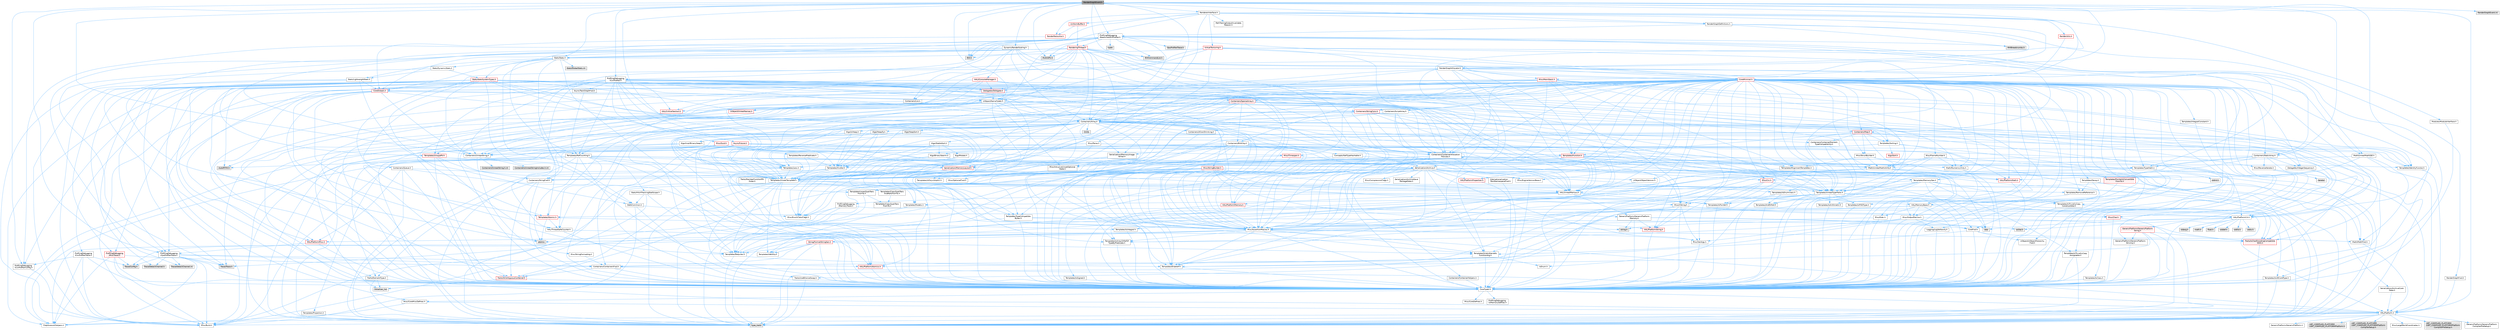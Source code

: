 digraph "RenderGraphEvent.h"
{
 // INTERACTIVE_SVG=YES
 // LATEX_PDF_SIZE
  bgcolor="transparent";
  edge [fontname=Helvetica,fontsize=10,labelfontname=Helvetica,labelfontsize=10];
  node [fontname=Helvetica,fontsize=10,shape=box,height=0.2,width=0.4];
  Node1 [id="Node000001",label="RenderGraphEvent.h",height=0.2,width=0.4,color="gray40", fillcolor="grey60", style="filled", fontcolor="black",tooltip=" "];
  Node1 -> Node2 [id="edge1_Node000001_Node000002",color="steelblue1",style="solid",tooltip=" "];
  Node2 [id="Node000002",label="Containers/Array.h",height=0.2,width=0.4,color="grey40", fillcolor="white", style="filled",URL="$df/dd0/Array_8h.html",tooltip=" "];
  Node2 -> Node3 [id="edge2_Node000002_Node000003",color="steelblue1",style="solid",tooltip=" "];
  Node3 [id="Node000003",label="CoreTypes.h",height=0.2,width=0.4,color="grey40", fillcolor="white", style="filled",URL="$dc/dec/CoreTypes_8h.html",tooltip=" "];
  Node3 -> Node4 [id="edge3_Node000003_Node000004",color="steelblue1",style="solid",tooltip=" "];
  Node4 [id="Node000004",label="HAL/Platform.h",height=0.2,width=0.4,color="grey40", fillcolor="white", style="filled",URL="$d9/dd0/Platform_8h.html",tooltip=" "];
  Node4 -> Node5 [id="edge4_Node000004_Node000005",color="steelblue1",style="solid",tooltip=" "];
  Node5 [id="Node000005",label="Misc/Build.h",height=0.2,width=0.4,color="grey40", fillcolor="white", style="filled",URL="$d3/dbb/Build_8h.html",tooltip=" "];
  Node4 -> Node6 [id="edge5_Node000004_Node000006",color="steelblue1",style="solid",tooltip=" "];
  Node6 [id="Node000006",label="Misc/LargeWorldCoordinates.h",height=0.2,width=0.4,color="grey40", fillcolor="white", style="filled",URL="$d2/dcb/LargeWorldCoordinates_8h.html",tooltip=" "];
  Node4 -> Node7 [id="edge6_Node000004_Node000007",color="steelblue1",style="solid",tooltip=" "];
  Node7 [id="Node000007",label="type_traits",height=0.2,width=0.4,color="grey60", fillcolor="#E0E0E0", style="filled",tooltip=" "];
  Node4 -> Node8 [id="edge7_Node000004_Node000008",color="steelblue1",style="solid",tooltip=" "];
  Node8 [id="Node000008",label="PreprocessorHelpers.h",height=0.2,width=0.4,color="grey40", fillcolor="white", style="filled",URL="$db/ddb/PreprocessorHelpers_8h.html",tooltip=" "];
  Node4 -> Node9 [id="edge8_Node000004_Node000009",color="steelblue1",style="solid",tooltip=" "];
  Node9 [id="Node000009",label="UBT_COMPILED_PLATFORM\l/UBT_COMPILED_PLATFORMPlatform\lCompilerPreSetup.h",height=0.2,width=0.4,color="grey60", fillcolor="#E0E0E0", style="filled",tooltip=" "];
  Node4 -> Node10 [id="edge9_Node000004_Node000010",color="steelblue1",style="solid",tooltip=" "];
  Node10 [id="Node000010",label="GenericPlatform/GenericPlatform\lCompilerPreSetup.h",height=0.2,width=0.4,color="grey40", fillcolor="white", style="filled",URL="$d9/dc8/GenericPlatformCompilerPreSetup_8h.html",tooltip=" "];
  Node4 -> Node11 [id="edge10_Node000004_Node000011",color="steelblue1",style="solid",tooltip=" "];
  Node11 [id="Node000011",label="GenericPlatform/GenericPlatform.h",height=0.2,width=0.4,color="grey40", fillcolor="white", style="filled",URL="$d6/d84/GenericPlatform_8h.html",tooltip=" "];
  Node4 -> Node12 [id="edge11_Node000004_Node000012",color="steelblue1",style="solid",tooltip=" "];
  Node12 [id="Node000012",label="UBT_COMPILED_PLATFORM\l/UBT_COMPILED_PLATFORMPlatform.h",height=0.2,width=0.4,color="grey60", fillcolor="#E0E0E0", style="filled",tooltip=" "];
  Node4 -> Node13 [id="edge12_Node000004_Node000013",color="steelblue1",style="solid",tooltip=" "];
  Node13 [id="Node000013",label="UBT_COMPILED_PLATFORM\l/UBT_COMPILED_PLATFORMPlatform\lCompilerSetup.h",height=0.2,width=0.4,color="grey60", fillcolor="#E0E0E0", style="filled",tooltip=" "];
  Node3 -> Node14 [id="edge13_Node000003_Node000014",color="steelblue1",style="solid",tooltip=" "];
  Node14 [id="Node000014",label="ProfilingDebugging\l/UMemoryDefines.h",height=0.2,width=0.4,color="grey40", fillcolor="white", style="filled",URL="$d2/da2/UMemoryDefines_8h.html",tooltip=" "];
  Node3 -> Node15 [id="edge14_Node000003_Node000015",color="steelblue1",style="solid",tooltip=" "];
  Node15 [id="Node000015",label="Misc/CoreMiscDefines.h",height=0.2,width=0.4,color="grey40", fillcolor="white", style="filled",URL="$da/d38/CoreMiscDefines_8h.html",tooltip=" "];
  Node15 -> Node4 [id="edge15_Node000015_Node000004",color="steelblue1",style="solid",tooltip=" "];
  Node15 -> Node8 [id="edge16_Node000015_Node000008",color="steelblue1",style="solid",tooltip=" "];
  Node3 -> Node16 [id="edge17_Node000003_Node000016",color="steelblue1",style="solid",tooltip=" "];
  Node16 [id="Node000016",label="Misc/CoreDefines.h",height=0.2,width=0.4,color="grey40", fillcolor="white", style="filled",URL="$d3/dd2/CoreDefines_8h.html",tooltip=" "];
  Node2 -> Node17 [id="edge18_Node000002_Node000017",color="steelblue1",style="solid",tooltip=" "];
  Node17 [id="Node000017",label="Misc/AssertionMacros.h",height=0.2,width=0.4,color="grey40", fillcolor="white", style="filled",URL="$d0/dfa/AssertionMacros_8h.html",tooltip=" "];
  Node17 -> Node3 [id="edge19_Node000017_Node000003",color="steelblue1",style="solid",tooltip=" "];
  Node17 -> Node4 [id="edge20_Node000017_Node000004",color="steelblue1",style="solid",tooltip=" "];
  Node17 -> Node18 [id="edge21_Node000017_Node000018",color="steelblue1",style="solid",tooltip=" "];
  Node18 [id="Node000018",label="HAL/PlatformMisc.h",height=0.2,width=0.4,color="red", fillcolor="#FFF0F0", style="filled",URL="$d0/df5/PlatformMisc_8h.html",tooltip=" "];
  Node18 -> Node3 [id="edge22_Node000018_Node000003",color="steelblue1",style="solid",tooltip=" "];
  Node18 -> Node46 [id="edge23_Node000018_Node000046",color="steelblue1",style="solid",tooltip=" "];
  Node46 [id="Node000046",label="ProfilingDebugging\l/CpuProfilerTrace.h",height=0.2,width=0.4,color="grey40", fillcolor="white", style="filled",URL="$da/dcb/CpuProfilerTrace_8h.html",tooltip=" "];
  Node46 -> Node3 [id="edge24_Node000046_Node000003",color="steelblue1",style="solid",tooltip=" "];
  Node46 -> Node26 [id="edge25_Node000046_Node000026",color="steelblue1",style="solid",tooltip=" "];
  Node26 [id="Node000026",label="Containers/ContainersFwd.h",height=0.2,width=0.4,color="grey40", fillcolor="white", style="filled",URL="$d4/d0a/ContainersFwd_8h.html",tooltip=" "];
  Node26 -> Node4 [id="edge26_Node000026_Node000004",color="steelblue1",style="solid",tooltip=" "];
  Node26 -> Node3 [id="edge27_Node000026_Node000003",color="steelblue1",style="solid",tooltip=" "];
  Node26 -> Node23 [id="edge28_Node000026_Node000023",color="steelblue1",style="solid",tooltip=" "];
  Node23 [id="Node000023",label="Traits/IsContiguousContainer.h",height=0.2,width=0.4,color="red", fillcolor="#FFF0F0", style="filled",URL="$d5/d3c/IsContiguousContainer_8h.html",tooltip=" "];
  Node23 -> Node3 [id="edge29_Node000023_Node000003",color="steelblue1",style="solid",tooltip=" "];
  Node23 -> Node22 [id="edge30_Node000023_Node000022",color="steelblue1",style="solid",tooltip=" "];
  Node22 [id="Node000022",label="initializer_list",height=0.2,width=0.4,color="grey60", fillcolor="#E0E0E0", style="filled",tooltip=" "];
  Node46 -> Node47 [id="edge31_Node000046_Node000047",color="steelblue1",style="solid",tooltip=" "];
  Node47 [id="Node000047",label="HAL/PlatformAtomics.h",height=0.2,width=0.4,color="red", fillcolor="#FFF0F0", style="filled",URL="$d3/d36/PlatformAtomics_8h.html",tooltip=" "];
  Node47 -> Node3 [id="edge32_Node000047_Node000003",color="steelblue1",style="solid",tooltip=" "];
  Node46 -> Node8 [id="edge33_Node000046_Node000008",color="steelblue1",style="solid",tooltip=" "];
  Node46 -> Node5 [id="edge34_Node000046_Node000005",color="steelblue1",style="solid",tooltip=" "];
  Node46 -> Node50 [id="edge35_Node000046_Node000050",color="steelblue1",style="solid",tooltip=" "];
  Node50 [id="Node000050",label="Trace/Config.h",height=0.2,width=0.4,color="grey60", fillcolor="#E0E0E0", style="filled",tooltip=" "];
  Node46 -> Node51 [id="edge36_Node000046_Node000051",color="steelblue1",style="solid",tooltip=" "];
  Node51 [id="Node000051",label="Trace/Detail/Channel.h",height=0.2,width=0.4,color="grey60", fillcolor="#E0E0E0", style="filled",tooltip=" "];
  Node46 -> Node52 [id="edge37_Node000046_Node000052",color="steelblue1",style="solid",tooltip=" "];
  Node52 [id="Node000052",label="Trace/Detail/Channel.inl",height=0.2,width=0.4,color="grey60", fillcolor="#E0E0E0", style="filled",tooltip=" "];
  Node46 -> Node53 [id="edge38_Node000046_Node000053",color="steelblue1",style="solid",tooltip=" "];
  Node53 [id="Node000053",label="Trace/Trace.h",height=0.2,width=0.4,color="grey60", fillcolor="#E0E0E0", style="filled",tooltip=" "];
  Node17 -> Node8 [id="edge39_Node000017_Node000008",color="steelblue1",style="solid",tooltip=" "];
  Node17 -> Node54 [id="edge40_Node000017_Node000054",color="steelblue1",style="solid",tooltip=" "];
  Node54 [id="Node000054",label="Templates/EnableIf.h",height=0.2,width=0.4,color="grey40", fillcolor="white", style="filled",URL="$d7/d60/EnableIf_8h.html",tooltip=" "];
  Node54 -> Node3 [id="edge41_Node000054_Node000003",color="steelblue1",style="solid",tooltip=" "];
  Node17 -> Node55 [id="edge42_Node000017_Node000055",color="steelblue1",style="solid",tooltip=" "];
  Node55 [id="Node000055",label="Templates/IsArrayOrRefOf\lTypeByPredicate.h",height=0.2,width=0.4,color="grey40", fillcolor="white", style="filled",URL="$d6/da1/IsArrayOrRefOfTypeByPredicate_8h.html",tooltip=" "];
  Node55 -> Node3 [id="edge43_Node000055_Node000003",color="steelblue1",style="solid",tooltip=" "];
  Node17 -> Node56 [id="edge44_Node000017_Node000056",color="steelblue1",style="solid",tooltip=" "];
  Node56 [id="Node000056",label="Templates/IsValidVariadic\lFunctionArg.h",height=0.2,width=0.4,color="grey40", fillcolor="white", style="filled",URL="$d0/dc8/IsValidVariadicFunctionArg_8h.html",tooltip=" "];
  Node56 -> Node3 [id="edge45_Node000056_Node000003",color="steelblue1",style="solid",tooltip=" "];
  Node56 -> Node57 [id="edge46_Node000056_Node000057",color="steelblue1",style="solid",tooltip=" "];
  Node57 [id="Node000057",label="IsEnum.h",height=0.2,width=0.4,color="grey40", fillcolor="white", style="filled",URL="$d4/de5/IsEnum_8h.html",tooltip=" "];
  Node56 -> Node7 [id="edge47_Node000056_Node000007",color="steelblue1",style="solid",tooltip=" "];
  Node17 -> Node58 [id="edge48_Node000017_Node000058",color="steelblue1",style="solid",tooltip=" "];
  Node58 [id="Node000058",label="Traits/IsCharEncodingCompatible\lWith.h",height=0.2,width=0.4,color="red", fillcolor="#FFF0F0", style="filled",URL="$df/dd1/IsCharEncodingCompatibleWith_8h.html",tooltip=" "];
  Node58 -> Node7 [id="edge49_Node000058_Node000007",color="steelblue1",style="solid",tooltip=" "];
  Node17 -> Node60 [id="edge50_Node000017_Node000060",color="steelblue1",style="solid",tooltip=" "];
  Node60 [id="Node000060",label="Misc/VarArgs.h",height=0.2,width=0.4,color="grey40", fillcolor="white", style="filled",URL="$d5/d6f/VarArgs_8h.html",tooltip=" "];
  Node60 -> Node3 [id="edge51_Node000060_Node000003",color="steelblue1",style="solid",tooltip=" "];
  Node17 -> Node61 [id="edge52_Node000017_Node000061",color="steelblue1",style="solid",tooltip=" "];
  Node61 [id="Node000061",label="String/FormatStringSan.h",height=0.2,width=0.4,color="red", fillcolor="#FFF0F0", style="filled",URL="$d3/d8b/FormatStringSan_8h.html",tooltip=" "];
  Node61 -> Node7 [id="edge53_Node000061_Node000007",color="steelblue1",style="solid",tooltip=" "];
  Node61 -> Node3 [id="edge54_Node000061_Node000003",color="steelblue1",style="solid",tooltip=" "];
  Node61 -> Node62 [id="edge55_Node000061_Node000062",color="steelblue1",style="solid",tooltip=" "];
  Node62 [id="Node000062",label="Templates/Requires.h",height=0.2,width=0.4,color="grey40", fillcolor="white", style="filled",URL="$dc/d96/Requires_8h.html",tooltip=" "];
  Node62 -> Node54 [id="edge56_Node000062_Node000054",color="steelblue1",style="solid",tooltip=" "];
  Node62 -> Node7 [id="edge57_Node000062_Node000007",color="steelblue1",style="solid",tooltip=" "];
  Node61 -> Node63 [id="edge58_Node000061_Node000063",color="steelblue1",style="solid",tooltip=" "];
  Node63 [id="Node000063",label="Templates/Identity.h",height=0.2,width=0.4,color="grey40", fillcolor="white", style="filled",URL="$d0/dd5/Identity_8h.html",tooltip=" "];
  Node61 -> Node56 [id="edge59_Node000061_Node000056",color="steelblue1",style="solid",tooltip=" "];
  Node61 -> Node26 [id="edge60_Node000061_Node000026",color="steelblue1",style="solid",tooltip=" "];
  Node17 -> Node67 [id="edge61_Node000017_Node000067",color="steelblue1",style="solid",tooltip=" "];
  Node67 [id="Node000067",label="atomic",height=0.2,width=0.4,color="grey60", fillcolor="#E0E0E0", style="filled",tooltip=" "];
  Node2 -> Node68 [id="edge62_Node000002_Node000068",color="steelblue1",style="solid",tooltip=" "];
  Node68 [id="Node000068",label="Misc/IntrusiveUnsetOptional\lState.h",height=0.2,width=0.4,color="grey40", fillcolor="white", style="filled",URL="$d2/d0a/IntrusiveUnsetOptionalState_8h.html",tooltip=" "];
  Node68 -> Node69 [id="edge63_Node000068_Node000069",color="steelblue1",style="solid",tooltip=" "];
  Node69 [id="Node000069",label="Misc/OptionalFwd.h",height=0.2,width=0.4,color="grey40", fillcolor="white", style="filled",URL="$dc/d50/OptionalFwd_8h.html",tooltip=" "];
  Node2 -> Node70 [id="edge64_Node000002_Node000070",color="steelblue1",style="solid",tooltip=" "];
  Node70 [id="Node000070",label="Misc/ReverseIterate.h",height=0.2,width=0.4,color="grey40", fillcolor="white", style="filled",URL="$db/de3/ReverseIterate_8h.html",tooltip=" "];
  Node70 -> Node4 [id="edge65_Node000070_Node000004",color="steelblue1",style="solid",tooltip=" "];
  Node70 -> Node71 [id="edge66_Node000070_Node000071",color="steelblue1",style="solid",tooltip=" "];
  Node71 [id="Node000071",label="iterator",height=0.2,width=0.4,color="grey60", fillcolor="#E0E0E0", style="filled",tooltip=" "];
  Node2 -> Node72 [id="edge67_Node000002_Node000072",color="steelblue1",style="solid",tooltip=" "];
  Node72 [id="Node000072",label="HAL/UnrealMemory.h",height=0.2,width=0.4,color="grey40", fillcolor="white", style="filled",URL="$d9/d96/UnrealMemory_8h.html",tooltip=" "];
  Node72 -> Node3 [id="edge68_Node000072_Node000003",color="steelblue1",style="solid",tooltip=" "];
  Node72 -> Node73 [id="edge69_Node000072_Node000073",color="steelblue1",style="solid",tooltip=" "];
  Node73 [id="Node000073",label="GenericPlatform/GenericPlatform\lMemory.h",height=0.2,width=0.4,color="grey40", fillcolor="white", style="filled",URL="$dd/d22/GenericPlatformMemory_8h.html",tooltip=" "];
  Node73 -> Node25 [id="edge70_Node000073_Node000025",color="steelblue1",style="solid",tooltip=" "];
  Node25 [id="Node000025",label="CoreFwd.h",height=0.2,width=0.4,color="grey40", fillcolor="white", style="filled",URL="$d1/d1e/CoreFwd_8h.html",tooltip=" "];
  Node25 -> Node3 [id="edge71_Node000025_Node000003",color="steelblue1",style="solid",tooltip=" "];
  Node25 -> Node26 [id="edge72_Node000025_Node000026",color="steelblue1",style="solid",tooltip=" "];
  Node25 -> Node27 [id="edge73_Node000025_Node000027",color="steelblue1",style="solid",tooltip=" "];
  Node27 [id="Node000027",label="Math/MathFwd.h",height=0.2,width=0.4,color="grey40", fillcolor="white", style="filled",URL="$d2/d10/MathFwd_8h.html",tooltip=" "];
  Node27 -> Node4 [id="edge74_Node000027_Node000004",color="steelblue1",style="solid",tooltip=" "];
  Node25 -> Node28 [id="edge75_Node000025_Node000028",color="steelblue1",style="solid",tooltip=" "];
  Node28 [id="Node000028",label="UObject/UObjectHierarchy\lFwd.h",height=0.2,width=0.4,color="grey40", fillcolor="white", style="filled",URL="$d3/d13/UObjectHierarchyFwd_8h.html",tooltip=" "];
  Node73 -> Node3 [id="edge76_Node000073_Node000003",color="steelblue1",style="solid",tooltip=" "];
  Node73 -> Node74 [id="edge77_Node000073_Node000074",color="steelblue1",style="solid",tooltip=" "];
  Node74 [id="Node000074",label="HAL/PlatformString.h",height=0.2,width=0.4,color="red", fillcolor="#FFF0F0", style="filled",URL="$db/db5/PlatformString_8h.html",tooltip=" "];
  Node74 -> Node3 [id="edge78_Node000074_Node000003",color="steelblue1",style="solid",tooltip=" "];
  Node73 -> Node39 [id="edge79_Node000073_Node000039",color="steelblue1",style="solid",tooltip=" "];
  Node39 [id="Node000039",label="string.h",height=0.2,width=0.4,color="grey60", fillcolor="#E0E0E0", style="filled",tooltip=" "];
  Node73 -> Node32 [id="edge80_Node000073_Node000032",color="steelblue1",style="solid",tooltip=" "];
  Node32 [id="Node000032",label="wchar.h",height=0.2,width=0.4,color="grey60", fillcolor="#E0E0E0", style="filled",tooltip=" "];
  Node72 -> Node76 [id="edge81_Node000072_Node000076",color="steelblue1",style="solid",tooltip=" "];
  Node76 [id="Node000076",label="HAL/MemoryBase.h",height=0.2,width=0.4,color="grey40", fillcolor="white", style="filled",URL="$d6/d9f/MemoryBase_8h.html",tooltip=" "];
  Node76 -> Node3 [id="edge82_Node000076_Node000003",color="steelblue1",style="solid",tooltip=" "];
  Node76 -> Node47 [id="edge83_Node000076_Node000047",color="steelblue1",style="solid",tooltip=" "];
  Node76 -> Node30 [id="edge84_Node000076_Node000030",color="steelblue1",style="solid",tooltip=" "];
  Node30 [id="Node000030",label="HAL/PlatformCrt.h",height=0.2,width=0.4,color="grey40", fillcolor="white", style="filled",URL="$d8/d75/PlatformCrt_8h.html",tooltip=" "];
  Node30 -> Node31 [id="edge85_Node000030_Node000031",color="steelblue1",style="solid",tooltip=" "];
  Node31 [id="Node000031",label="new",height=0.2,width=0.4,color="grey60", fillcolor="#E0E0E0", style="filled",tooltip=" "];
  Node30 -> Node32 [id="edge86_Node000030_Node000032",color="steelblue1",style="solid",tooltip=" "];
  Node30 -> Node33 [id="edge87_Node000030_Node000033",color="steelblue1",style="solid",tooltip=" "];
  Node33 [id="Node000033",label="stddef.h",height=0.2,width=0.4,color="grey60", fillcolor="#E0E0E0", style="filled",tooltip=" "];
  Node30 -> Node34 [id="edge88_Node000030_Node000034",color="steelblue1",style="solid",tooltip=" "];
  Node34 [id="Node000034",label="stdlib.h",height=0.2,width=0.4,color="grey60", fillcolor="#E0E0E0", style="filled",tooltip=" "];
  Node30 -> Node35 [id="edge89_Node000030_Node000035",color="steelblue1",style="solid",tooltip=" "];
  Node35 [id="Node000035",label="stdio.h",height=0.2,width=0.4,color="grey60", fillcolor="#E0E0E0", style="filled",tooltip=" "];
  Node30 -> Node36 [id="edge90_Node000030_Node000036",color="steelblue1",style="solid",tooltip=" "];
  Node36 [id="Node000036",label="stdarg.h",height=0.2,width=0.4,color="grey60", fillcolor="#E0E0E0", style="filled",tooltip=" "];
  Node30 -> Node37 [id="edge91_Node000030_Node000037",color="steelblue1",style="solid",tooltip=" "];
  Node37 [id="Node000037",label="math.h",height=0.2,width=0.4,color="grey60", fillcolor="#E0E0E0", style="filled",tooltip=" "];
  Node30 -> Node38 [id="edge92_Node000030_Node000038",color="steelblue1",style="solid",tooltip=" "];
  Node38 [id="Node000038",label="float.h",height=0.2,width=0.4,color="grey60", fillcolor="#E0E0E0", style="filled",tooltip=" "];
  Node30 -> Node39 [id="edge93_Node000030_Node000039",color="steelblue1",style="solid",tooltip=" "];
  Node76 -> Node77 [id="edge94_Node000076_Node000077",color="steelblue1",style="solid",tooltip=" "];
  Node77 [id="Node000077",label="Misc/Exec.h",height=0.2,width=0.4,color="grey40", fillcolor="white", style="filled",URL="$de/ddb/Exec_8h.html",tooltip=" "];
  Node77 -> Node3 [id="edge95_Node000077_Node000003",color="steelblue1",style="solid",tooltip=" "];
  Node77 -> Node17 [id="edge96_Node000077_Node000017",color="steelblue1",style="solid",tooltip=" "];
  Node76 -> Node78 [id="edge97_Node000076_Node000078",color="steelblue1",style="solid",tooltip=" "];
  Node78 [id="Node000078",label="Misc/OutputDevice.h",height=0.2,width=0.4,color="grey40", fillcolor="white", style="filled",URL="$d7/d32/OutputDevice_8h.html",tooltip=" "];
  Node78 -> Node25 [id="edge98_Node000078_Node000025",color="steelblue1",style="solid",tooltip=" "];
  Node78 -> Node3 [id="edge99_Node000078_Node000003",color="steelblue1",style="solid",tooltip=" "];
  Node78 -> Node79 [id="edge100_Node000078_Node000079",color="steelblue1",style="solid",tooltip=" "];
  Node79 [id="Node000079",label="Logging/LogVerbosity.h",height=0.2,width=0.4,color="grey40", fillcolor="white", style="filled",URL="$d2/d8f/LogVerbosity_8h.html",tooltip=" "];
  Node79 -> Node3 [id="edge101_Node000079_Node000003",color="steelblue1",style="solid",tooltip=" "];
  Node78 -> Node60 [id="edge102_Node000078_Node000060",color="steelblue1",style="solid",tooltip=" "];
  Node78 -> Node55 [id="edge103_Node000078_Node000055",color="steelblue1",style="solid",tooltip=" "];
  Node78 -> Node56 [id="edge104_Node000078_Node000056",color="steelblue1",style="solid",tooltip=" "];
  Node78 -> Node58 [id="edge105_Node000078_Node000058",color="steelblue1",style="solid",tooltip=" "];
  Node76 -> Node80 [id="edge106_Node000076_Node000080",color="steelblue1",style="solid",tooltip=" "];
  Node80 [id="Node000080",label="Templates/Atomic.h",height=0.2,width=0.4,color="red", fillcolor="#FFF0F0", style="filled",URL="$d3/d91/Atomic_8h.html",tooltip=" "];
  Node80 -> Node81 [id="edge107_Node000080_Node000081",color="steelblue1",style="solid",tooltip=" "];
  Node81 [id="Node000081",label="HAL/ThreadSafeCounter.h",height=0.2,width=0.4,color="grey40", fillcolor="white", style="filled",URL="$dc/dc9/ThreadSafeCounter_8h.html",tooltip=" "];
  Node81 -> Node3 [id="edge108_Node000081_Node000003",color="steelblue1",style="solid",tooltip=" "];
  Node81 -> Node47 [id="edge109_Node000081_Node000047",color="steelblue1",style="solid",tooltip=" "];
  Node80 -> Node83 [id="edge110_Node000080_Node000083",color="steelblue1",style="solid",tooltip=" "];
  Node83 [id="Node000083",label="Templates/IsIntegral.h",height=0.2,width=0.4,color="grey40", fillcolor="white", style="filled",URL="$da/d64/IsIntegral_8h.html",tooltip=" "];
  Node83 -> Node3 [id="edge111_Node000083_Node000003",color="steelblue1",style="solid",tooltip=" "];
  Node80 -> Node67 [id="edge112_Node000080_Node000067",color="steelblue1",style="solid",tooltip=" "];
  Node72 -> Node89 [id="edge113_Node000072_Node000089",color="steelblue1",style="solid",tooltip=" "];
  Node89 [id="Node000089",label="HAL/PlatformMemory.h",height=0.2,width=0.4,color="red", fillcolor="#FFF0F0", style="filled",URL="$de/d68/PlatformMemory_8h.html",tooltip=" "];
  Node89 -> Node3 [id="edge114_Node000089_Node000003",color="steelblue1",style="solid",tooltip=" "];
  Node89 -> Node73 [id="edge115_Node000089_Node000073",color="steelblue1",style="solid",tooltip=" "];
  Node72 -> Node91 [id="edge116_Node000072_Node000091",color="steelblue1",style="solid",tooltip=" "];
  Node91 [id="Node000091",label="ProfilingDebugging\l/MemoryTrace.h",height=0.2,width=0.4,color="grey40", fillcolor="white", style="filled",URL="$da/dd7/MemoryTrace_8h.html",tooltip=" "];
  Node91 -> Node4 [id="edge117_Node000091_Node000004",color="steelblue1",style="solid",tooltip=" "];
  Node91 -> Node42 [id="edge118_Node000091_Node000042",color="steelblue1",style="solid",tooltip=" "];
  Node42 [id="Node000042",label="Misc/EnumClassFlags.h",height=0.2,width=0.4,color="grey40", fillcolor="white", style="filled",URL="$d8/de7/EnumClassFlags_8h.html",tooltip=" "];
  Node91 -> Node50 [id="edge119_Node000091_Node000050",color="steelblue1",style="solid",tooltip=" "];
  Node91 -> Node53 [id="edge120_Node000091_Node000053",color="steelblue1",style="solid",tooltip=" "];
  Node72 -> Node92 [id="edge121_Node000072_Node000092",color="steelblue1",style="solid",tooltip=" "];
  Node92 [id="Node000092",label="Templates/IsPointer.h",height=0.2,width=0.4,color="grey40", fillcolor="white", style="filled",URL="$d7/d05/IsPointer_8h.html",tooltip=" "];
  Node92 -> Node3 [id="edge122_Node000092_Node000003",color="steelblue1",style="solid",tooltip=" "];
  Node2 -> Node93 [id="edge123_Node000002_Node000093",color="steelblue1",style="solid",tooltip=" "];
  Node93 [id="Node000093",label="Templates/UnrealTypeTraits.h",height=0.2,width=0.4,color="grey40", fillcolor="white", style="filled",URL="$d2/d2d/UnrealTypeTraits_8h.html",tooltip=" "];
  Node93 -> Node3 [id="edge124_Node000093_Node000003",color="steelblue1",style="solid",tooltip=" "];
  Node93 -> Node92 [id="edge125_Node000093_Node000092",color="steelblue1",style="solid",tooltip=" "];
  Node93 -> Node17 [id="edge126_Node000093_Node000017",color="steelblue1",style="solid",tooltip=" "];
  Node93 -> Node85 [id="edge127_Node000093_Node000085",color="steelblue1",style="solid",tooltip=" "];
  Node85 [id="Node000085",label="Templates/AndOrNot.h",height=0.2,width=0.4,color="grey40", fillcolor="white", style="filled",URL="$db/d0a/AndOrNot_8h.html",tooltip=" "];
  Node85 -> Node3 [id="edge128_Node000085_Node000003",color="steelblue1",style="solid",tooltip=" "];
  Node93 -> Node54 [id="edge129_Node000093_Node000054",color="steelblue1",style="solid",tooltip=" "];
  Node93 -> Node94 [id="edge130_Node000093_Node000094",color="steelblue1",style="solid",tooltip=" "];
  Node94 [id="Node000094",label="Templates/IsArithmetic.h",height=0.2,width=0.4,color="grey40", fillcolor="white", style="filled",URL="$d2/d5d/IsArithmetic_8h.html",tooltip=" "];
  Node94 -> Node3 [id="edge131_Node000094_Node000003",color="steelblue1",style="solid",tooltip=" "];
  Node93 -> Node57 [id="edge132_Node000093_Node000057",color="steelblue1",style="solid",tooltip=" "];
  Node93 -> Node95 [id="edge133_Node000093_Node000095",color="steelblue1",style="solid",tooltip=" "];
  Node95 [id="Node000095",label="Templates/Models.h",height=0.2,width=0.4,color="grey40", fillcolor="white", style="filled",URL="$d3/d0c/Models_8h.html",tooltip=" "];
  Node95 -> Node63 [id="edge134_Node000095_Node000063",color="steelblue1",style="solid",tooltip=" "];
  Node93 -> Node96 [id="edge135_Node000093_Node000096",color="steelblue1",style="solid",tooltip=" "];
  Node96 [id="Node000096",label="Templates/IsPODType.h",height=0.2,width=0.4,color="grey40", fillcolor="white", style="filled",URL="$d7/db1/IsPODType_8h.html",tooltip=" "];
  Node96 -> Node3 [id="edge136_Node000096_Node000003",color="steelblue1",style="solid",tooltip=" "];
  Node93 -> Node97 [id="edge137_Node000093_Node000097",color="steelblue1",style="solid",tooltip=" "];
  Node97 [id="Node000097",label="Templates/IsUECoreType.h",height=0.2,width=0.4,color="grey40", fillcolor="white", style="filled",URL="$d1/db8/IsUECoreType_8h.html",tooltip=" "];
  Node97 -> Node3 [id="edge138_Node000097_Node000003",color="steelblue1",style="solid",tooltip=" "];
  Node97 -> Node7 [id="edge139_Node000097_Node000007",color="steelblue1",style="solid",tooltip=" "];
  Node93 -> Node86 [id="edge140_Node000093_Node000086",color="steelblue1",style="solid",tooltip=" "];
  Node86 [id="Node000086",label="Templates/IsTriviallyCopy\lConstructible.h",height=0.2,width=0.4,color="grey40", fillcolor="white", style="filled",URL="$d3/d78/IsTriviallyCopyConstructible_8h.html",tooltip=" "];
  Node86 -> Node3 [id="edge141_Node000086_Node000003",color="steelblue1",style="solid",tooltip=" "];
  Node86 -> Node7 [id="edge142_Node000086_Node000007",color="steelblue1",style="solid",tooltip=" "];
  Node2 -> Node98 [id="edge143_Node000002_Node000098",color="steelblue1",style="solid",tooltip=" "];
  Node98 [id="Node000098",label="Templates/UnrealTemplate.h",height=0.2,width=0.4,color="grey40", fillcolor="white", style="filled",URL="$d4/d24/UnrealTemplate_8h.html",tooltip=" "];
  Node98 -> Node3 [id="edge144_Node000098_Node000003",color="steelblue1",style="solid",tooltip=" "];
  Node98 -> Node92 [id="edge145_Node000098_Node000092",color="steelblue1",style="solid",tooltip=" "];
  Node98 -> Node72 [id="edge146_Node000098_Node000072",color="steelblue1",style="solid",tooltip=" "];
  Node98 -> Node99 [id="edge147_Node000098_Node000099",color="steelblue1",style="solid",tooltip=" "];
  Node99 [id="Node000099",label="Templates/CopyQualifiers\lAndRefsFromTo.h",height=0.2,width=0.4,color="grey40", fillcolor="white", style="filled",URL="$d3/db3/CopyQualifiersAndRefsFromTo_8h.html",tooltip=" "];
  Node99 -> Node100 [id="edge148_Node000099_Node000100",color="steelblue1",style="solid",tooltip=" "];
  Node100 [id="Node000100",label="Templates/CopyQualifiers\lFromTo.h",height=0.2,width=0.4,color="grey40", fillcolor="white", style="filled",URL="$d5/db4/CopyQualifiersFromTo_8h.html",tooltip=" "];
  Node98 -> Node93 [id="edge149_Node000098_Node000093",color="steelblue1",style="solid",tooltip=" "];
  Node98 -> Node101 [id="edge150_Node000098_Node000101",color="steelblue1",style="solid",tooltip=" "];
  Node101 [id="Node000101",label="Templates/RemoveReference.h",height=0.2,width=0.4,color="grey40", fillcolor="white", style="filled",URL="$da/dbe/RemoveReference_8h.html",tooltip=" "];
  Node101 -> Node3 [id="edge151_Node000101_Node000003",color="steelblue1",style="solid",tooltip=" "];
  Node98 -> Node62 [id="edge152_Node000098_Node000062",color="steelblue1",style="solid",tooltip=" "];
  Node98 -> Node102 [id="edge153_Node000098_Node000102",color="steelblue1",style="solid",tooltip=" "];
  Node102 [id="Node000102",label="Templates/TypeCompatible\lBytes.h",height=0.2,width=0.4,color="grey40", fillcolor="white", style="filled",URL="$df/d0a/TypeCompatibleBytes_8h.html",tooltip=" "];
  Node102 -> Node3 [id="edge154_Node000102_Node000003",color="steelblue1",style="solid",tooltip=" "];
  Node102 -> Node39 [id="edge155_Node000102_Node000039",color="steelblue1",style="solid",tooltip=" "];
  Node102 -> Node31 [id="edge156_Node000102_Node000031",color="steelblue1",style="solid",tooltip=" "];
  Node102 -> Node7 [id="edge157_Node000102_Node000007",color="steelblue1",style="solid",tooltip=" "];
  Node98 -> Node63 [id="edge158_Node000098_Node000063",color="steelblue1",style="solid",tooltip=" "];
  Node98 -> Node23 [id="edge159_Node000098_Node000023",color="steelblue1",style="solid",tooltip=" "];
  Node98 -> Node103 [id="edge160_Node000098_Node000103",color="steelblue1",style="solid",tooltip=" "];
  Node103 [id="Node000103",label="Traits/UseBitwiseSwap.h",height=0.2,width=0.4,color="grey40", fillcolor="white", style="filled",URL="$db/df3/UseBitwiseSwap_8h.html",tooltip=" "];
  Node103 -> Node3 [id="edge161_Node000103_Node000003",color="steelblue1",style="solid",tooltip=" "];
  Node103 -> Node7 [id="edge162_Node000103_Node000007",color="steelblue1",style="solid",tooltip=" "];
  Node98 -> Node7 [id="edge163_Node000098_Node000007",color="steelblue1",style="solid",tooltip=" "];
  Node2 -> Node104 [id="edge164_Node000002_Node000104",color="steelblue1",style="solid",tooltip=" "];
  Node104 [id="Node000104",label="Containers/AllowShrinking.h",height=0.2,width=0.4,color="grey40", fillcolor="white", style="filled",URL="$d7/d1a/AllowShrinking_8h.html",tooltip=" "];
  Node104 -> Node3 [id="edge165_Node000104_Node000003",color="steelblue1",style="solid",tooltip=" "];
  Node2 -> Node105 [id="edge166_Node000002_Node000105",color="steelblue1",style="solid",tooltip=" "];
  Node105 [id="Node000105",label="Containers/ContainerAllocation\lPolicies.h",height=0.2,width=0.4,color="grey40", fillcolor="white", style="filled",URL="$d7/dff/ContainerAllocationPolicies_8h.html",tooltip=" "];
  Node105 -> Node3 [id="edge167_Node000105_Node000003",color="steelblue1",style="solid",tooltip=" "];
  Node105 -> Node106 [id="edge168_Node000105_Node000106",color="steelblue1",style="solid",tooltip=" "];
  Node106 [id="Node000106",label="Containers/ContainerHelpers.h",height=0.2,width=0.4,color="grey40", fillcolor="white", style="filled",URL="$d7/d33/ContainerHelpers_8h.html",tooltip=" "];
  Node106 -> Node3 [id="edge169_Node000106_Node000003",color="steelblue1",style="solid",tooltip=" "];
  Node105 -> Node105 [id="edge170_Node000105_Node000105",color="steelblue1",style="solid",tooltip=" "];
  Node105 -> Node107 [id="edge171_Node000105_Node000107",color="steelblue1",style="solid",tooltip=" "];
  Node107 [id="Node000107",label="HAL/PlatformMath.h",height=0.2,width=0.4,color="red", fillcolor="#FFF0F0", style="filled",URL="$dc/d53/PlatformMath_8h.html",tooltip=" "];
  Node107 -> Node3 [id="edge172_Node000107_Node000003",color="steelblue1",style="solid",tooltip=" "];
  Node105 -> Node72 [id="edge173_Node000105_Node000072",color="steelblue1",style="solid",tooltip=" "];
  Node105 -> Node40 [id="edge174_Node000105_Node000040",color="steelblue1",style="solid",tooltip=" "];
  Node40 [id="Node000040",label="Math/NumericLimits.h",height=0.2,width=0.4,color="grey40", fillcolor="white", style="filled",URL="$df/d1b/NumericLimits_8h.html",tooltip=" "];
  Node40 -> Node3 [id="edge175_Node000040_Node000003",color="steelblue1",style="solid",tooltip=" "];
  Node105 -> Node17 [id="edge176_Node000105_Node000017",color="steelblue1",style="solid",tooltip=" "];
  Node105 -> Node115 [id="edge177_Node000105_Node000115",color="steelblue1",style="solid",tooltip=" "];
  Node115 [id="Node000115",label="Templates/IsPolymorphic.h",height=0.2,width=0.4,color="grey40", fillcolor="white", style="filled",URL="$dc/d20/IsPolymorphic_8h.html",tooltip=" "];
  Node105 -> Node116 [id="edge178_Node000105_Node000116",color="steelblue1",style="solid",tooltip=" "];
  Node116 [id="Node000116",label="Templates/MemoryOps.h",height=0.2,width=0.4,color="grey40", fillcolor="white", style="filled",URL="$db/dea/MemoryOps_8h.html",tooltip=" "];
  Node116 -> Node3 [id="edge179_Node000116_Node000003",color="steelblue1",style="solid",tooltip=" "];
  Node116 -> Node72 [id="edge180_Node000116_Node000072",color="steelblue1",style="solid",tooltip=" "];
  Node116 -> Node87 [id="edge181_Node000116_Node000087",color="steelblue1",style="solid",tooltip=" "];
  Node87 [id="Node000087",label="Templates/IsTriviallyCopy\lAssignable.h",height=0.2,width=0.4,color="grey40", fillcolor="white", style="filled",URL="$d2/df2/IsTriviallyCopyAssignable_8h.html",tooltip=" "];
  Node87 -> Node3 [id="edge182_Node000087_Node000003",color="steelblue1",style="solid",tooltip=" "];
  Node87 -> Node7 [id="edge183_Node000087_Node000007",color="steelblue1",style="solid",tooltip=" "];
  Node116 -> Node86 [id="edge184_Node000116_Node000086",color="steelblue1",style="solid",tooltip=" "];
  Node116 -> Node62 [id="edge185_Node000116_Node000062",color="steelblue1",style="solid",tooltip=" "];
  Node116 -> Node93 [id="edge186_Node000116_Node000093",color="steelblue1",style="solid",tooltip=" "];
  Node116 -> Node103 [id="edge187_Node000116_Node000103",color="steelblue1",style="solid",tooltip=" "];
  Node116 -> Node31 [id="edge188_Node000116_Node000031",color="steelblue1",style="solid",tooltip=" "];
  Node116 -> Node7 [id="edge189_Node000116_Node000007",color="steelblue1",style="solid",tooltip=" "];
  Node105 -> Node102 [id="edge190_Node000105_Node000102",color="steelblue1",style="solid",tooltip=" "];
  Node105 -> Node7 [id="edge191_Node000105_Node000007",color="steelblue1",style="solid",tooltip=" "];
  Node2 -> Node117 [id="edge192_Node000002_Node000117",color="steelblue1",style="solid",tooltip=" "];
  Node117 [id="Node000117",label="Containers/ContainerElement\lTypeCompatibility.h",height=0.2,width=0.4,color="grey40", fillcolor="white", style="filled",URL="$df/ddf/ContainerElementTypeCompatibility_8h.html",tooltip=" "];
  Node117 -> Node3 [id="edge193_Node000117_Node000003",color="steelblue1",style="solid",tooltip=" "];
  Node117 -> Node93 [id="edge194_Node000117_Node000093",color="steelblue1",style="solid",tooltip=" "];
  Node2 -> Node118 [id="edge195_Node000002_Node000118",color="steelblue1",style="solid",tooltip=" "];
  Node118 [id="Node000118",label="Serialization/Archive.h",height=0.2,width=0.4,color="grey40", fillcolor="white", style="filled",URL="$d7/d3b/Archive_8h.html",tooltip=" "];
  Node118 -> Node25 [id="edge196_Node000118_Node000025",color="steelblue1",style="solid",tooltip=" "];
  Node118 -> Node3 [id="edge197_Node000118_Node000003",color="steelblue1",style="solid",tooltip=" "];
  Node118 -> Node119 [id="edge198_Node000118_Node000119",color="steelblue1",style="solid",tooltip=" "];
  Node119 [id="Node000119",label="HAL/PlatformProperties.h",height=0.2,width=0.4,color="red", fillcolor="#FFF0F0", style="filled",URL="$d9/db0/PlatformProperties_8h.html",tooltip=" "];
  Node119 -> Node3 [id="edge199_Node000119_Node000003",color="steelblue1",style="solid",tooltip=" "];
  Node118 -> Node122 [id="edge200_Node000118_Node000122",color="steelblue1",style="solid",tooltip=" "];
  Node122 [id="Node000122",label="Internationalization\l/TextNamespaceFwd.h",height=0.2,width=0.4,color="grey40", fillcolor="white", style="filled",URL="$d8/d97/TextNamespaceFwd_8h.html",tooltip=" "];
  Node122 -> Node3 [id="edge201_Node000122_Node000003",color="steelblue1",style="solid",tooltip=" "];
  Node118 -> Node27 [id="edge202_Node000118_Node000027",color="steelblue1",style="solid",tooltip=" "];
  Node118 -> Node17 [id="edge203_Node000118_Node000017",color="steelblue1",style="solid",tooltip=" "];
  Node118 -> Node5 [id="edge204_Node000118_Node000005",color="steelblue1",style="solid",tooltip=" "];
  Node118 -> Node41 [id="edge205_Node000118_Node000041",color="steelblue1",style="solid",tooltip=" "];
  Node41 [id="Node000041",label="Misc/CompressionFlags.h",height=0.2,width=0.4,color="grey40", fillcolor="white", style="filled",URL="$d9/d76/CompressionFlags_8h.html",tooltip=" "];
  Node118 -> Node123 [id="edge206_Node000118_Node000123",color="steelblue1",style="solid",tooltip=" "];
  Node123 [id="Node000123",label="Misc/EngineVersionBase.h",height=0.2,width=0.4,color="grey40", fillcolor="white", style="filled",URL="$d5/d2b/EngineVersionBase_8h.html",tooltip=" "];
  Node123 -> Node3 [id="edge207_Node000123_Node000003",color="steelblue1",style="solid",tooltip=" "];
  Node118 -> Node60 [id="edge208_Node000118_Node000060",color="steelblue1",style="solid",tooltip=" "];
  Node118 -> Node124 [id="edge209_Node000118_Node000124",color="steelblue1",style="solid",tooltip=" "];
  Node124 [id="Node000124",label="Serialization/ArchiveCook\lData.h",height=0.2,width=0.4,color="grey40", fillcolor="white", style="filled",URL="$dc/db6/ArchiveCookData_8h.html",tooltip=" "];
  Node124 -> Node4 [id="edge210_Node000124_Node000004",color="steelblue1",style="solid",tooltip=" "];
  Node118 -> Node125 [id="edge211_Node000118_Node000125",color="steelblue1",style="solid",tooltip=" "];
  Node125 [id="Node000125",label="Serialization/ArchiveSave\lPackageData.h",height=0.2,width=0.4,color="grey40", fillcolor="white", style="filled",URL="$d1/d37/ArchiveSavePackageData_8h.html",tooltip=" "];
  Node118 -> Node54 [id="edge212_Node000118_Node000054",color="steelblue1",style="solid",tooltip=" "];
  Node118 -> Node55 [id="edge213_Node000118_Node000055",color="steelblue1",style="solid",tooltip=" "];
  Node118 -> Node126 [id="edge214_Node000118_Node000126",color="steelblue1",style="solid",tooltip=" "];
  Node126 [id="Node000126",label="Templates/IsEnumClass.h",height=0.2,width=0.4,color="grey40", fillcolor="white", style="filled",URL="$d7/d15/IsEnumClass_8h.html",tooltip=" "];
  Node126 -> Node3 [id="edge215_Node000126_Node000003",color="steelblue1",style="solid",tooltip=" "];
  Node126 -> Node85 [id="edge216_Node000126_Node000085",color="steelblue1",style="solid",tooltip=" "];
  Node118 -> Node112 [id="edge217_Node000118_Node000112",color="steelblue1",style="solid",tooltip=" "];
  Node112 [id="Node000112",label="Templates/IsSigned.h",height=0.2,width=0.4,color="grey40", fillcolor="white", style="filled",URL="$d8/dd8/IsSigned_8h.html",tooltip=" "];
  Node112 -> Node3 [id="edge218_Node000112_Node000003",color="steelblue1",style="solid",tooltip=" "];
  Node118 -> Node56 [id="edge219_Node000118_Node000056",color="steelblue1",style="solid",tooltip=" "];
  Node118 -> Node98 [id="edge220_Node000118_Node000098",color="steelblue1",style="solid",tooltip=" "];
  Node118 -> Node58 [id="edge221_Node000118_Node000058",color="steelblue1",style="solid",tooltip=" "];
  Node118 -> Node127 [id="edge222_Node000118_Node000127",color="steelblue1",style="solid",tooltip=" "];
  Node127 [id="Node000127",label="UObject/ObjectVersion.h",height=0.2,width=0.4,color="grey40", fillcolor="white", style="filled",URL="$da/d63/ObjectVersion_8h.html",tooltip=" "];
  Node127 -> Node3 [id="edge223_Node000127_Node000003",color="steelblue1",style="solid",tooltip=" "];
  Node2 -> Node128 [id="edge224_Node000002_Node000128",color="steelblue1",style="solid",tooltip=" "];
  Node128 [id="Node000128",label="Serialization/MemoryImage\lWriter.h",height=0.2,width=0.4,color="grey40", fillcolor="white", style="filled",URL="$d0/d08/MemoryImageWriter_8h.html",tooltip=" "];
  Node128 -> Node3 [id="edge225_Node000128_Node000003",color="steelblue1",style="solid",tooltip=" "];
  Node128 -> Node129 [id="edge226_Node000128_Node000129",color="steelblue1",style="solid",tooltip=" "];
  Node129 [id="Node000129",label="Serialization/MemoryLayout.h",height=0.2,width=0.4,color="red", fillcolor="#FFF0F0", style="filled",URL="$d7/d66/MemoryLayout_8h.html",tooltip=" "];
  Node129 -> Node20 [id="edge227_Node000129_Node000020",color="steelblue1",style="solid",tooltip=" "];
  Node20 [id="Node000020",label="Containers/StringFwd.h",height=0.2,width=0.4,color="grey40", fillcolor="white", style="filled",URL="$df/d37/StringFwd_8h.html",tooltip=" "];
  Node20 -> Node3 [id="edge228_Node000020_Node000003",color="steelblue1",style="solid",tooltip=" "];
  Node20 -> Node21 [id="edge229_Node000020_Node000021",color="steelblue1",style="solid",tooltip=" "];
  Node21 [id="Node000021",label="Traits/ElementType.h",height=0.2,width=0.4,color="grey40", fillcolor="white", style="filled",URL="$d5/d4f/ElementType_8h.html",tooltip=" "];
  Node21 -> Node4 [id="edge230_Node000021_Node000004",color="steelblue1",style="solid",tooltip=" "];
  Node21 -> Node22 [id="edge231_Node000021_Node000022",color="steelblue1",style="solid",tooltip=" "];
  Node21 -> Node7 [id="edge232_Node000021_Node000007",color="steelblue1",style="solid",tooltip=" "];
  Node20 -> Node23 [id="edge233_Node000020_Node000023",color="steelblue1",style="solid",tooltip=" "];
  Node129 -> Node72 [id="edge234_Node000129_Node000072",color="steelblue1",style="solid",tooltip=" "];
  Node129 -> Node54 [id="edge235_Node000129_Node000054",color="steelblue1",style="solid",tooltip=" "];
  Node129 -> Node115 [id="edge236_Node000129_Node000115",color="steelblue1",style="solid",tooltip=" "];
  Node129 -> Node95 [id="edge237_Node000129_Node000095",color="steelblue1",style="solid",tooltip=" "];
  Node129 -> Node98 [id="edge238_Node000129_Node000098",color="steelblue1",style="solid",tooltip=" "];
  Node2 -> Node142 [id="edge239_Node000002_Node000142",color="steelblue1",style="solid",tooltip=" "];
  Node142 [id="Node000142",label="Algo/Heapify.h",height=0.2,width=0.4,color="grey40", fillcolor="white", style="filled",URL="$d0/d2a/Heapify_8h.html",tooltip=" "];
  Node142 -> Node143 [id="edge240_Node000142_Node000143",color="steelblue1",style="solid",tooltip=" "];
  Node143 [id="Node000143",label="Algo/Impl/BinaryHeap.h",height=0.2,width=0.4,color="grey40", fillcolor="white", style="filled",URL="$d7/da3/Algo_2Impl_2BinaryHeap_8h.html",tooltip=" "];
  Node143 -> Node144 [id="edge241_Node000143_Node000144",color="steelblue1",style="solid",tooltip=" "];
  Node144 [id="Node000144",label="Templates/Invoke.h",height=0.2,width=0.4,color="grey40", fillcolor="white", style="filled",URL="$d7/deb/Invoke_8h.html",tooltip=" "];
  Node144 -> Node3 [id="edge242_Node000144_Node000003",color="steelblue1",style="solid",tooltip=" "];
  Node144 -> Node145 [id="edge243_Node000144_Node000145",color="steelblue1",style="solid",tooltip=" "];
  Node145 [id="Node000145",label="Traits/MemberFunctionPtr\lOuter.h",height=0.2,width=0.4,color="grey40", fillcolor="white", style="filled",URL="$db/da7/MemberFunctionPtrOuter_8h.html",tooltip=" "];
  Node144 -> Node98 [id="edge244_Node000144_Node000098",color="steelblue1",style="solid",tooltip=" "];
  Node144 -> Node7 [id="edge245_Node000144_Node000007",color="steelblue1",style="solid",tooltip=" "];
  Node143 -> Node146 [id="edge246_Node000143_Node000146",color="steelblue1",style="solid",tooltip=" "];
  Node146 [id="Node000146",label="Templates/Projection.h",height=0.2,width=0.4,color="grey40", fillcolor="white", style="filled",URL="$d7/df0/Projection_8h.html",tooltip=" "];
  Node146 -> Node7 [id="edge247_Node000146_Node000007",color="steelblue1",style="solid",tooltip=" "];
  Node143 -> Node147 [id="edge248_Node000143_Node000147",color="steelblue1",style="solid",tooltip=" "];
  Node147 [id="Node000147",label="Templates/ReversePredicate.h",height=0.2,width=0.4,color="grey40", fillcolor="white", style="filled",URL="$d8/d28/ReversePredicate_8h.html",tooltip=" "];
  Node147 -> Node144 [id="edge249_Node000147_Node000144",color="steelblue1",style="solid",tooltip=" "];
  Node147 -> Node98 [id="edge250_Node000147_Node000098",color="steelblue1",style="solid",tooltip=" "];
  Node143 -> Node7 [id="edge251_Node000143_Node000007",color="steelblue1",style="solid",tooltip=" "];
  Node142 -> Node148 [id="edge252_Node000142_Node000148",color="steelblue1",style="solid",tooltip=" "];
  Node148 [id="Node000148",label="Templates/IdentityFunctor.h",height=0.2,width=0.4,color="grey40", fillcolor="white", style="filled",URL="$d7/d2e/IdentityFunctor_8h.html",tooltip=" "];
  Node148 -> Node4 [id="edge253_Node000148_Node000004",color="steelblue1",style="solid",tooltip=" "];
  Node142 -> Node144 [id="edge254_Node000142_Node000144",color="steelblue1",style="solid",tooltip=" "];
  Node142 -> Node149 [id="edge255_Node000142_Node000149",color="steelblue1",style="solid",tooltip=" "];
  Node149 [id="Node000149",label="Templates/Less.h",height=0.2,width=0.4,color="grey40", fillcolor="white", style="filled",URL="$de/dc8/Less_8h.html",tooltip=" "];
  Node149 -> Node3 [id="edge256_Node000149_Node000003",color="steelblue1",style="solid",tooltip=" "];
  Node149 -> Node98 [id="edge257_Node000149_Node000098",color="steelblue1",style="solid",tooltip=" "];
  Node142 -> Node98 [id="edge258_Node000142_Node000098",color="steelblue1",style="solid",tooltip=" "];
  Node2 -> Node150 [id="edge259_Node000002_Node000150",color="steelblue1",style="solid",tooltip=" "];
  Node150 [id="Node000150",label="Algo/HeapSort.h",height=0.2,width=0.4,color="grey40", fillcolor="white", style="filled",URL="$d3/d92/HeapSort_8h.html",tooltip=" "];
  Node150 -> Node143 [id="edge260_Node000150_Node000143",color="steelblue1",style="solid",tooltip=" "];
  Node150 -> Node148 [id="edge261_Node000150_Node000148",color="steelblue1",style="solid",tooltip=" "];
  Node150 -> Node149 [id="edge262_Node000150_Node000149",color="steelblue1",style="solid",tooltip=" "];
  Node150 -> Node98 [id="edge263_Node000150_Node000098",color="steelblue1",style="solid",tooltip=" "];
  Node2 -> Node151 [id="edge264_Node000002_Node000151",color="steelblue1",style="solid",tooltip=" "];
  Node151 [id="Node000151",label="Algo/IsHeap.h",height=0.2,width=0.4,color="grey40", fillcolor="white", style="filled",URL="$de/d32/IsHeap_8h.html",tooltip=" "];
  Node151 -> Node143 [id="edge265_Node000151_Node000143",color="steelblue1",style="solid",tooltip=" "];
  Node151 -> Node148 [id="edge266_Node000151_Node000148",color="steelblue1",style="solid",tooltip=" "];
  Node151 -> Node144 [id="edge267_Node000151_Node000144",color="steelblue1",style="solid",tooltip=" "];
  Node151 -> Node149 [id="edge268_Node000151_Node000149",color="steelblue1",style="solid",tooltip=" "];
  Node151 -> Node98 [id="edge269_Node000151_Node000098",color="steelblue1",style="solid",tooltip=" "];
  Node2 -> Node143 [id="edge270_Node000002_Node000143",color="steelblue1",style="solid",tooltip=" "];
  Node2 -> Node152 [id="edge271_Node000002_Node000152",color="steelblue1",style="solid",tooltip=" "];
  Node152 [id="Node000152",label="Algo/StableSort.h",height=0.2,width=0.4,color="grey40", fillcolor="white", style="filled",URL="$d7/d3c/StableSort_8h.html",tooltip=" "];
  Node152 -> Node153 [id="edge272_Node000152_Node000153",color="steelblue1",style="solid",tooltip=" "];
  Node153 [id="Node000153",label="Algo/BinarySearch.h",height=0.2,width=0.4,color="grey40", fillcolor="white", style="filled",URL="$db/db4/BinarySearch_8h.html",tooltip=" "];
  Node153 -> Node148 [id="edge273_Node000153_Node000148",color="steelblue1",style="solid",tooltip=" "];
  Node153 -> Node144 [id="edge274_Node000153_Node000144",color="steelblue1",style="solid",tooltip=" "];
  Node153 -> Node149 [id="edge275_Node000153_Node000149",color="steelblue1",style="solid",tooltip=" "];
  Node152 -> Node154 [id="edge276_Node000152_Node000154",color="steelblue1",style="solid",tooltip=" "];
  Node154 [id="Node000154",label="Algo/Rotate.h",height=0.2,width=0.4,color="grey40", fillcolor="white", style="filled",URL="$dd/da7/Rotate_8h.html",tooltip=" "];
  Node154 -> Node98 [id="edge277_Node000154_Node000098",color="steelblue1",style="solid",tooltip=" "];
  Node152 -> Node148 [id="edge278_Node000152_Node000148",color="steelblue1",style="solid",tooltip=" "];
  Node152 -> Node144 [id="edge279_Node000152_Node000144",color="steelblue1",style="solid",tooltip=" "];
  Node152 -> Node149 [id="edge280_Node000152_Node000149",color="steelblue1",style="solid",tooltip=" "];
  Node152 -> Node98 [id="edge281_Node000152_Node000098",color="steelblue1",style="solid",tooltip=" "];
  Node2 -> Node155 [id="edge282_Node000002_Node000155",color="steelblue1",style="solid",tooltip=" "];
  Node155 [id="Node000155",label="Concepts/GetTypeHashable.h",height=0.2,width=0.4,color="grey40", fillcolor="white", style="filled",URL="$d3/da2/GetTypeHashable_8h.html",tooltip=" "];
  Node155 -> Node3 [id="edge283_Node000155_Node000003",color="steelblue1",style="solid",tooltip=" "];
  Node155 -> Node133 [id="edge284_Node000155_Node000133",color="steelblue1",style="solid",tooltip=" "];
  Node133 [id="Node000133",label="Templates/TypeHash.h",height=0.2,width=0.4,color="grey40", fillcolor="white", style="filled",URL="$d1/d62/TypeHash_8h.html",tooltip=" "];
  Node133 -> Node3 [id="edge285_Node000133_Node000003",color="steelblue1",style="solid",tooltip=" "];
  Node133 -> Node62 [id="edge286_Node000133_Node000062",color="steelblue1",style="solid",tooltip=" "];
  Node133 -> Node134 [id="edge287_Node000133_Node000134",color="steelblue1",style="solid",tooltip=" "];
  Node134 [id="Node000134",label="Misc/Crc.h",height=0.2,width=0.4,color="red", fillcolor="#FFF0F0", style="filled",URL="$d4/dd2/Crc_8h.html",tooltip=" "];
  Node134 -> Node3 [id="edge288_Node000134_Node000003",color="steelblue1",style="solid",tooltip=" "];
  Node134 -> Node74 [id="edge289_Node000134_Node000074",color="steelblue1",style="solid",tooltip=" "];
  Node134 -> Node17 [id="edge290_Node000134_Node000017",color="steelblue1",style="solid",tooltip=" "];
  Node134 -> Node135 [id="edge291_Node000134_Node000135",color="steelblue1",style="solid",tooltip=" "];
  Node135 [id="Node000135",label="Misc/CString.h",height=0.2,width=0.4,color="grey40", fillcolor="white", style="filled",URL="$d2/d49/CString_8h.html",tooltip=" "];
  Node135 -> Node3 [id="edge292_Node000135_Node000003",color="steelblue1",style="solid",tooltip=" "];
  Node135 -> Node30 [id="edge293_Node000135_Node000030",color="steelblue1",style="solid",tooltip=" "];
  Node135 -> Node74 [id="edge294_Node000135_Node000074",color="steelblue1",style="solid",tooltip=" "];
  Node135 -> Node17 [id="edge295_Node000135_Node000017",color="steelblue1",style="solid",tooltip=" "];
  Node135 -> Node136 [id="edge296_Node000135_Node000136",color="steelblue1",style="solid",tooltip=" "];
  Node136 [id="Node000136",label="Misc/Char.h",height=0.2,width=0.4,color="red", fillcolor="#FFF0F0", style="filled",URL="$d0/d58/Char_8h.html",tooltip=" "];
  Node136 -> Node3 [id="edge297_Node000136_Node000003",color="steelblue1",style="solid",tooltip=" "];
  Node136 -> Node7 [id="edge298_Node000136_Node000007",color="steelblue1",style="solid",tooltip=" "];
  Node135 -> Node60 [id="edge299_Node000135_Node000060",color="steelblue1",style="solid",tooltip=" "];
  Node135 -> Node55 [id="edge300_Node000135_Node000055",color="steelblue1",style="solid",tooltip=" "];
  Node135 -> Node56 [id="edge301_Node000135_Node000056",color="steelblue1",style="solid",tooltip=" "];
  Node135 -> Node58 [id="edge302_Node000135_Node000058",color="steelblue1",style="solid",tooltip=" "];
  Node134 -> Node136 [id="edge303_Node000134_Node000136",color="steelblue1",style="solid",tooltip=" "];
  Node134 -> Node93 [id="edge304_Node000134_Node000093",color="steelblue1",style="solid",tooltip=" "];
  Node133 -> Node139 [id="edge305_Node000133_Node000139",color="steelblue1",style="solid",tooltip=" "];
  Node139 [id="Node000139",label="stdint.h",height=0.2,width=0.4,color="grey60", fillcolor="#E0E0E0", style="filled",tooltip=" "];
  Node133 -> Node7 [id="edge306_Node000133_Node000007",color="steelblue1",style="solid",tooltip=" "];
  Node2 -> Node148 [id="edge307_Node000002_Node000148",color="steelblue1",style="solid",tooltip=" "];
  Node2 -> Node144 [id="edge308_Node000002_Node000144",color="steelblue1",style="solid",tooltip=" "];
  Node2 -> Node149 [id="edge309_Node000002_Node000149",color="steelblue1",style="solid",tooltip=" "];
  Node2 -> Node156 [id="edge310_Node000002_Node000156",color="steelblue1",style="solid",tooltip=" "];
  Node156 [id="Node000156",label="Templates/LosesQualifiers\lFromTo.h",height=0.2,width=0.4,color="grey40", fillcolor="white", style="filled",URL="$d2/db3/LosesQualifiersFromTo_8h.html",tooltip=" "];
  Node156 -> Node100 [id="edge311_Node000156_Node000100",color="steelblue1",style="solid",tooltip=" "];
  Node156 -> Node7 [id="edge312_Node000156_Node000007",color="steelblue1",style="solid",tooltip=" "];
  Node2 -> Node62 [id="edge313_Node000002_Node000062",color="steelblue1",style="solid",tooltip=" "];
  Node2 -> Node157 [id="edge314_Node000002_Node000157",color="steelblue1",style="solid",tooltip=" "];
  Node157 [id="Node000157",label="Templates/Sorting.h",height=0.2,width=0.4,color="grey40", fillcolor="white", style="filled",URL="$d3/d9e/Sorting_8h.html",tooltip=" "];
  Node157 -> Node3 [id="edge315_Node000157_Node000003",color="steelblue1",style="solid",tooltip=" "];
  Node157 -> Node153 [id="edge316_Node000157_Node000153",color="steelblue1",style="solid",tooltip=" "];
  Node157 -> Node158 [id="edge317_Node000157_Node000158",color="steelblue1",style="solid",tooltip=" "];
  Node158 [id="Node000158",label="Algo/Sort.h",height=0.2,width=0.4,color="red", fillcolor="#FFF0F0", style="filled",URL="$d1/d87/Sort_8h.html",tooltip=" "];
  Node157 -> Node107 [id="edge318_Node000157_Node000107",color="steelblue1",style="solid",tooltip=" "];
  Node157 -> Node149 [id="edge319_Node000157_Node000149",color="steelblue1",style="solid",tooltip=" "];
  Node2 -> Node161 [id="edge320_Node000002_Node000161",color="steelblue1",style="solid",tooltip=" "];
  Node161 [id="Node000161",label="Templates/AlignmentTemplates.h",height=0.2,width=0.4,color="grey40", fillcolor="white", style="filled",URL="$dd/d32/AlignmentTemplates_8h.html",tooltip=" "];
  Node161 -> Node3 [id="edge321_Node000161_Node000003",color="steelblue1",style="solid",tooltip=" "];
  Node161 -> Node83 [id="edge322_Node000161_Node000083",color="steelblue1",style="solid",tooltip=" "];
  Node161 -> Node92 [id="edge323_Node000161_Node000092",color="steelblue1",style="solid",tooltip=" "];
  Node2 -> Node21 [id="edge324_Node000002_Node000021",color="steelblue1",style="solid",tooltip=" "];
  Node2 -> Node113 [id="edge325_Node000002_Node000113",color="steelblue1",style="solid",tooltip=" "];
  Node113 [id="Node000113",label="limits",height=0.2,width=0.4,color="grey60", fillcolor="#E0E0E0", style="filled",tooltip=" "];
  Node2 -> Node7 [id="edge326_Node000002_Node000007",color="steelblue1",style="solid",tooltip=" "];
  Node1 -> Node162 [id="edge327_Node000001_Node000162",color="steelblue1",style="solid",tooltip=" "];
  Node162 [id="Node000162",label="Containers/StaticArray.h",height=0.2,width=0.4,color="grey40", fillcolor="white", style="filled",URL="$d3/dd5/StaticArray_8h.html",tooltip=" "];
  Node162 -> Node3 [id="edge328_Node000162_Node000003",color="steelblue1",style="solid",tooltip=" "];
  Node162 -> Node17 [id="edge329_Node000162_Node000017",color="steelblue1",style="solid",tooltip=" "];
  Node162 -> Node70 [id="edge330_Node000162_Node000070",color="steelblue1",style="solid",tooltip=" "];
  Node162 -> Node98 [id="edge331_Node000162_Node000098",color="steelblue1",style="solid",tooltip=" "];
  Node162 -> Node93 [id="edge332_Node000162_Node000093",color="steelblue1",style="solid",tooltip=" "];
  Node162 -> Node163 [id="edge333_Node000162_Node000163",color="steelblue1",style="solid",tooltip=" "];
  Node163 [id="Node000163",label="Delegates/IntegerSequence.h",height=0.2,width=0.4,color="grey40", fillcolor="white", style="filled",URL="$d2/dcc/IntegerSequence_8h.html",tooltip=" "];
  Node163 -> Node3 [id="edge334_Node000163_Node000003",color="steelblue1",style="solid",tooltip=" "];
  Node162 -> Node133 [id="edge335_Node000162_Node000133",color="steelblue1",style="solid",tooltip=" "];
  Node1 -> Node164 [id="edge336_Node000001_Node000164",color="steelblue1",style="solid",tooltip=" "];
  Node164 [id="Node000164",label="Containers/UnrealString.h",height=0.2,width=0.4,color="grey40", fillcolor="white", style="filled",URL="$d5/dba/UnrealString_8h.html",tooltip=" "];
  Node164 -> Node165 [id="edge337_Node000164_Node000165",color="steelblue1",style="solid",tooltip=" "];
  Node165 [id="Node000165",label="Containers/UnrealStringIncludes.h.inl",height=0.2,width=0.4,color="grey60", fillcolor="#E0E0E0", style="filled",tooltip=" "];
  Node164 -> Node166 [id="edge338_Node000164_Node000166",color="steelblue1",style="solid",tooltip=" "];
  Node166 [id="Node000166",label="Containers/UnrealString.h.inl",height=0.2,width=0.4,color="grey60", fillcolor="#E0E0E0", style="filled",tooltip=" "];
  Node164 -> Node167 [id="edge339_Node000164_Node000167",color="steelblue1",style="solid",tooltip=" "];
  Node167 [id="Node000167",label="Misc/StringFormatArg.h",height=0.2,width=0.4,color="grey40", fillcolor="white", style="filled",URL="$d2/d16/StringFormatArg_8h.html",tooltip=" "];
  Node167 -> Node26 [id="edge340_Node000167_Node000026",color="steelblue1",style="solid",tooltip=" "];
  Node1 -> Node168 [id="edge341_Node000001_Node000168",color="steelblue1",style="solid",tooltip=" "];
  Node168 [id="Node000168",label="DynamicRenderScaling.h",height=0.2,width=0.4,color="grey40", fillcolor="white", style="filled",URL="$df/d37/DynamicRenderScaling_8h.html",tooltip=" "];
  Node168 -> Node2 [id="edge342_Node000168_Node000002",color="steelblue1",style="solid",tooltip=" "];
  Node168 -> Node105 [id="edge343_Node000168_Node000105",color="steelblue1",style="solid",tooltip=" "];
  Node168 -> Node169 [id="edge344_Node000168_Node000169",color="steelblue1",style="solid",tooltip=" "];
  Node169 [id="Node000169",label="Containers/List.h",height=0.2,width=0.4,color="grey40", fillcolor="white", style="filled",URL="$de/d88/List_8h.html",tooltip=" "];
  Node169 -> Node3 [id="edge345_Node000169_Node000003",color="steelblue1",style="solid",tooltip=" "];
  Node169 -> Node17 [id="edge346_Node000169_Node000017",color="steelblue1",style="solid",tooltip=" "];
  Node168 -> Node170 [id="edge347_Node000168_Node000170",color="steelblue1",style="solid",tooltip=" "];
  Node170 [id="Node000170",label="CoreMinimal.h",height=0.2,width=0.4,color="red", fillcolor="#FFF0F0", style="filled",URL="$d7/d67/CoreMinimal_8h.html",tooltip=" "];
  Node170 -> Node3 [id="edge348_Node000170_Node000003",color="steelblue1",style="solid",tooltip=" "];
  Node170 -> Node25 [id="edge349_Node000170_Node000025",color="steelblue1",style="solid",tooltip=" "];
  Node170 -> Node28 [id="edge350_Node000170_Node000028",color="steelblue1",style="solid",tooltip=" "];
  Node170 -> Node26 [id="edge351_Node000170_Node000026",color="steelblue1",style="solid",tooltip=" "];
  Node170 -> Node60 [id="edge352_Node000170_Node000060",color="steelblue1",style="solid",tooltip=" "];
  Node170 -> Node79 [id="edge353_Node000170_Node000079",color="steelblue1",style="solid",tooltip=" "];
  Node170 -> Node78 [id="edge354_Node000170_Node000078",color="steelblue1",style="solid",tooltip=" "];
  Node170 -> Node30 [id="edge355_Node000170_Node000030",color="steelblue1",style="solid",tooltip=" "];
  Node170 -> Node18 [id="edge356_Node000170_Node000018",color="steelblue1",style="solid",tooltip=" "];
  Node170 -> Node17 [id="edge357_Node000170_Node000017",color="steelblue1",style="solid",tooltip=" "];
  Node170 -> Node92 [id="edge358_Node000170_Node000092",color="steelblue1",style="solid",tooltip=" "];
  Node170 -> Node89 [id="edge359_Node000170_Node000089",color="steelblue1",style="solid",tooltip=" "];
  Node170 -> Node47 [id="edge360_Node000170_Node000047",color="steelblue1",style="solid",tooltip=" "];
  Node170 -> Node77 [id="edge361_Node000170_Node000077",color="steelblue1",style="solid",tooltip=" "];
  Node170 -> Node76 [id="edge362_Node000170_Node000076",color="steelblue1",style="solid",tooltip=" "];
  Node170 -> Node72 [id="edge363_Node000170_Node000072",color="steelblue1",style="solid",tooltip=" "];
  Node170 -> Node94 [id="edge364_Node000170_Node000094",color="steelblue1",style="solid",tooltip=" "];
  Node170 -> Node85 [id="edge365_Node000170_Node000085",color="steelblue1",style="solid",tooltip=" "];
  Node170 -> Node96 [id="edge366_Node000170_Node000096",color="steelblue1",style="solid",tooltip=" "];
  Node170 -> Node97 [id="edge367_Node000170_Node000097",color="steelblue1",style="solid",tooltip=" "];
  Node170 -> Node86 [id="edge368_Node000170_Node000086",color="steelblue1",style="solid",tooltip=" "];
  Node170 -> Node93 [id="edge369_Node000170_Node000093",color="steelblue1",style="solid",tooltip=" "];
  Node170 -> Node54 [id="edge370_Node000170_Node000054",color="steelblue1",style="solid",tooltip=" "];
  Node170 -> Node101 [id="edge371_Node000170_Node000101",color="steelblue1",style="solid",tooltip=" "];
  Node170 -> Node171 [id="edge372_Node000170_Node000171",color="steelblue1",style="solid",tooltip=" "];
  Node171 [id="Node000171",label="Templates/IntegralConstant.h",height=0.2,width=0.4,color="grey40", fillcolor="white", style="filled",URL="$db/d1b/IntegralConstant_8h.html",tooltip=" "];
  Node171 -> Node3 [id="edge373_Node000171_Node000003",color="steelblue1",style="solid",tooltip=" "];
  Node170 -> Node172 [id="edge374_Node000170_Node000172",color="steelblue1",style="solid",tooltip=" "];
  Node172 [id="Node000172",label="Templates/IsClass.h",height=0.2,width=0.4,color="grey40", fillcolor="white", style="filled",URL="$db/dcb/IsClass_8h.html",tooltip=" "];
  Node172 -> Node3 [id="edge375_Node000172_Node000003",color="steelblue1",style="solid",tooltip=" "];
  Node170 -> Node102 [id="edge376_Node000170_Node000102",color="steelblue1",style="solid",tooltip=" "];
  Node170 -> Node23 [id="edge377_Node000170_Node000023",color="steelblue1",style="solid",tooltip=" "];
  Node170 -> Node98 [id="edge378_Node000170_Node000098",color="steelblue1",style="solid",tooltip=" "];
  Node170 -> Node40 [id="edge379_Node000170_Node000040",color="steelblue1",style="solid",tooltip=" "];
  Node170 -> Node107 [id="edge380_Node000170_Node000107",color="steelblue1",style="solid",tooltip=" "];
  Node170 -> Node87 [id="edge381_Node000170_Node000087",color="steelblue1",style="solid",tooltip=" "];
  Node170 -> Node116 [id="edge382_Node000170_Node000116",color="steelblue1",style="solid",tooltip=" "];
  Node170 -> Node105 [id="edge383_Node000170_Node000105",color="steelblue1",style="solid",tooltip=" "];
  Node170 -> Node126 [id="edge384_Node000170_Node000126",color="steelblue1",style="solid",tooltip=" "];
  Node170 -> Node119 [id="edge385_Node000170_Node000119",color="steelblue1",style="solid",tooltip=" "];
  Node170 -> Node123 [id="edge386_Node000170_Node000123",color="steelblue1",style="solid",tooltip=" "];
  Node170 -> Node122 [id="edge387_Node000170_Node000122",color="steelblue1",style="solid",tooltip=" "];
  Node170 -> Node118 [id="edge388_Node000170_Node000118",color="steelblue1",style="solid",tooltip=" "];
  Node170 -> Node149 [id="edge389_Node000170_Node000149",color="steelblue1",style="solid",tooltip=" "];
  Node170 -> Node157 [id="edge390_Node000170_Node000157",color="steelblue1",style="solid",tooltip=" "];
  Node170 -> Node136 [id="edge391_Node000170_Node000136",color="steelblue1",style="solid",tooltip=" "];
  Node170 -> Node173 [id="edge392_Node000170_Node000173",color="steelblue1",style="solid",tooltip=" "];
  Node173 [id="Node000173",label="GenericPlatform/GenericPlatform\lStricmp.h",height=0.2,width=0.4,color="grey40", fillcolor="white", style="filled",URL="$d2/d86/GenericPlatformStricmp_8h.html",tooltip=" "];
  Node173 -> Node3 [id="edge393_Node000173_Node000003",color="steelblue1",style="solid",tooltip=" "];
  Node170 -> Node174 [id="edge394_Node000170_Node000174",color="steelblue1",style="solid",tooltip=" "];
  Node174 [id="Node000174",label="GenericPlatform/GenericPlatform\lString.h",height=0.2,width=0.4,color="red", fillcolor="#FFF0F0", style="filled",URL="$dd/d20/GenericPlatformString_8h.html",tooltip=" "];
  Node174 -> Node3 [id="edge395_Node000174_Node000003",color="steelblue1",style="solid",tooltip=" "];
  Node174 -> Node173 [id="edge396_Node000174_Node000173",color="steelblue1",style="solid",tooltip=" "];
  Node174 -> Node54 [id="edge397_Node000174_Node000054",color="steelblue1",style="solid",tooltip=" "];
  Node174 -> Node58 [id="edge398_Node000174_Node000058",color="steelblue1",style="solid",tooltip=" "];
  Node174 -> Node7 [id="edge399_Node000174_Node000007",color="steelblue1",style="solid",tooltip=" "];
  Node170 -> Node74 [id="edge400_Node000170_Node000074",color="steelblue1",style="solid",tooltip=" "];
  Node170 -> Node135 [id="edge401_Node000170_Node000135",color="steelblue1",style="solid",tooltip=" "];
  Node170 -> Node134 [id="edge402_Node000170_Node000134",color="steelblue1",style="solid",tooltip=" "];
  Node170 -> Node160 [id="edge403_Node000170_Node000160",color="steelblue1",style="solid",tooltip=" "];
  Node160 [id="Node000160",label="Math/UnrealMathUtility.h",height=0.2,width=0.4,color="grey40", fillcolor="white", style="filled",URL="$db/db8/UnrealMathUtility_8h.html",tooltip=" "];
  Node160 -> Node3 [id="edge404_Node000160_Node000003",color="steelblue1",style="solid",tooltip=" "];
  Node160 -> Node17 [id="edge405_Node000160_Node000017",color="steelblue1",style="solid",tooltip=" "];
  Node160 -> Node107 [id="edge406_Node000160_Node000107",color="steelblue1",style="solid",tooltip=" "];
  Node160 -> Node27 [id="edge407_Node000160_Node000027",color="steelblue1",style="solid",tooltip=" "];
  Node160 -> Node63 [id="edge408_Node000160_Node000063",color="steelblue1",style="solid",tooltip=" "];
  Node160 -> Node62 [id="edge409_Node000160_Node000062",color="steelblue1",style="solid",tooltip=" "];
  Node170 -> Node164 [id="edge410_Node000170_Node000164",color="steelblue1",style="solid",tooltip=" "];
  Node170 -> Node2 [id="edge411_Node000170_Node000002",color="steelblue1",style="solid",tooltip=" "];
  Node170 -> Node177 [id="edge412_Node000170_Node000177",color="steelblue1",style="solid",tooltip=" "];
  Node177 [id="Node000177",label="Misc/FrameNumber.h",height=0.2,width=0.4,color="grey40", fillcolor="white", style="filled",URL="$dd/dbd/FrameNumber_8h.html",tooltip=" "];
  Node177 -> Node3 [id="edge413_Node000177_Node000003",color="steelblue1",style="solid",tooltip=" "];
  Node177 -> Node40 [id="edge414_Node000177_Node000040",color="steelblue1",style="solid",tooltip=" "];
  Node177 -> Node160 [id="edge415_Node000177_Node000160",color="steelblue1",style="solid",tooltip=" "];
  Node177 -> Node54 [id="edge416_Node000177_Node000054",color="steelblue1",style="solid",tooltip=" "];
  Node177 -> Node93 [id="edge417_Node000177_Node000093",color="steelblue1",style="solid",tooltip=" "];
  Node170 -> Node178 [id="edge418_Node000170_Node000178",color="steelblue1",style="solid",tooltip=" "];
  Node178 [id="Node000178",label="Misc/Timespan.h",height=0.2,width=0.4,color="red", fillcolor="#FFF0F0", style="filled",URL="$da/dd9/Timespan_8h.html",tooltip=" "];
  Node178 -> Node3 [id="edge419_Node000178_Node000003",color="steelblue1",style="solid",tooltip=" "];
  Node178 -> Node160 [id="edge420_Node000178_Node000160",color="steelblue1",style="solid",tooltip=" "];
  Node178 -> Node17 [id="edge421_Node000178_Node000017",color="steelblue1",style="solid",tooltip=" "];
  Node170 -> Node180 [id="edge422_Node000170_Node000180",color="steelblue1",style="solid",tooltip=" "];
  Node180 [id="Node000180",label="Containers/StringConv.h",height=0.2,width=0.4,color="red", fillcolor="#FFF0F0", style="filled",URL="$d3/ddf/StringConv_8h.html",tooltip=" "];
  Node180 -> Node3 [id="edge423_Node000180_Node000003",color="steelblue1",style="solid",tooltip=" "];
  Node180 -> Node17 [id="edge424_Node000180_Node000017",color="steelblue1",style="solid",tooltip=" "];
  Node180 -> Node105 [id="edge425_Node000180_Node000105",color="steelblue1",style="solid",tooltip=" "];
  Node180 -> Node2 [id="edge426_Node000180_Node000002",color="steelblue1",style="solid",tooltip=" "];
  Node180 -> Node135 [id="edge427_Node000180_Node000135",color="steelblue1",style="solid",tooltip=" "];
  Node180 -> Node98 [id="edge428_Node000180_Node000098",color="steelblue1",style="solid",tooltip=" "];
  Node180 -> Node93 [id="edge429_Node000180_Node000093",color="steelblue1",style="solid",tooltip=" "];
  Node180 -> Node21 [id="edge430_Node000180_Node000021",color="steelblue1",style="solid",tooltip=" "];
  Node180 -> Node58 [id="edge431_Node000180_Node000058",color="steelblue1",style="solid",tooltip=" "];
  Node180 -> Node23 [id="edge432_Node000180_Node000023",color="steelblue1",style="solid",tooltip=" "];
  Node180 -> Node7 [id="edge433_Node000180_Node000007",color="steelblue1",style="solid",tooltip=" "];
  Node170 -> Node182 [id="edge434_Node000170_Node000182",color="steelblue1",style="solid",tooltip=" "];
  Node182 [id="Node000182",label="UObject/UnrealNames.h",height=0.2,width=0.4,color="red", fillcolor="#FFF0F0", style="filled",URL="$d8/db1/UnrealNames_8h.html",tooltip=" "];
  Node182 -> Node3 [id="edge435_Node000182_Node000003",color="steelblue1",style="solid",tooltip=" "];
  Node170 -> Node184 [id="edge436_Node000170_Node000184",color="steelblue1",style="solid",tooltip=" "];
  Node184 [id="Node000184",label="UObject/NameTypes.h",height=0.2,width=0.4,color="grey40", fillcolor="white", style="filled",URL="$d6/d35/NameTypes_8h.html",tooltip=" "];
  Node184 -> Node3 [id="edge437_Node000184_Node000003",color="steelblue1",style="solid",tooltip=" "];
  Node184 -> Node17 [id="edge438_Node000184_Node000017",color="steelblue1",style="solid",tooltip=" "];
  Node184 -> Node72 [id="edge439_Node000184_Node000072",color="steelblue1",style="solid",tooltip=" "];
  Node184 -> Node93 [id="edge440_Node000184_Node000093",color="steelblue1",style="solid",tooltip=" "];
  Node184 -> Node98 [id="edge441_Node000184_Node000098",color="steelblue1",style="solid",tooltip=" "];
  Node184 -> Node164 [id="edge442_Node000184_Node000164",color="steelblue1",style="solid",tooltip=" "];
  Node184 -> Node185 [id="edge443_Node000184_Node000185",color="steelblue1",style="solid",tooltip=" "];
  Node185 [id="Node000185",label="HAL/CriticalSection.h",height=0.2,width=0.4,color="red", fillcolor="#FFF0F0", style="filled",URL="$d6/d90/CriticalSection_8h.html",tooltip=" "];
  Node184 -> Node180 [id="edge444_Node000184_Node000180",color="steelblue1",style="solid",tooltip=" "];
  Node184 -> Node20 [id="edge445_Node000184_Node000020",color="steelblue1",style="solid",tooltip=" "];
  Node184 -> Node182 [id="edge446_Node000184_Node000182",color="steelblue1",style="solid",tooltip=" "];
  Node184 -> Node80 [id="edge447_Node000184_Node000080",color="steelblue1",style="solid",tooltip=" "];
  Node184 -> Node129 [id="edge448_Node000184_Node000129",color="steelblue1",style="solid",tooltip=" "];
  Node184 -> Node68 [id="edge449_Node000184_Node000068",color="steelblue1",style="solid",tooltip=" "];
  Node184 -> Node188 [id="edge450_Node000184_Node000188",color="steelblue1",style="solid",tooltip=" "];
  Node188 [id="Node000188",label="Misc/StringBuilder.h",height=0.2,width=0.4,color="red", fillcolor="#FFF0F0", style="filled",URL="$d4/d52/StringBuilder_8h.html",tooltip=" "];
  Node188 -> Node20 [id="edge451_Node000188_Node000020",color="steelblue1",style="solid",tooltip=" "];
  Node188 -> Node3 [id="edge452_Node000188_Node000003",color="steelblue1",style="solid",tooltip=" "];
  Node188 -> Node74 [id="edge453_Node000188_Node000074",color="steelblue1",style="solid",tooltip=" "];
  Node188 -> Node72 [id="edge454_Node000188_Node000072",color="steelblue1",style="solid",tooltip=" "];
  Node188 -> Node17 [id="edge455_Node000188_Node000017",color="steelblue1",style="solid",tooltip=" "];
  Node188 -> Node135 [id="edge456_Node000188_Node000135",color="steelblue1",style="solid",tooltip=" "];
  Node188 -> Node54 [id="edge457_Node000188_Node000054",color="steelblue1",style="solid",tooltip=" "];
  Node188 -> Node55 [id="edge458_Node000188_Node000055",color="steelblue1",style="solid",tooltip=" "];
  Node188 -> Node56 [id="edge459_Node000188_Node000056",color="steelblue1",style="solid",tooltip=" "];
  Node188 -> Node62 [id="edge460_Node000188_Node000062",color="steelblue1",style="solid",tooltip=" "];
  Node188 -> Node98 [id="edge461_Node000188_Node000098",color="steelblue1",style="solid",tooltip=" "];
  Node188 -> Node93 [id="edge462_Node000188_Node000093",color="steelblue1",style="solid",tooltip=" "];
  Node188 -> Node58 [id="edge463_Node000188_Node000058",color="steelblue1",style="solid",tooltip=" "];
  Node188 -> Node23 [id="edge464_Node000188_Node000023",color="steelblue1",style="solid",tooltip=" "];
  Node188 -> Node7 [id="edge465_Node000188_Node000007",color="steelblue1",style="solid",tooltip=" "];
  Node184 -> Node53 [id="edge466_Node000184_Node000053",color="steelblue1",style="solid",tooltip=" "];
  Node170 -> Node192 [id="edge467_Node000170_Node000192",color="steelblue1",style="solid",tooltip=" "];
  Node192 [id="Node000192",label="Misc/Parse.h",height=0.2,width=0.4,color="grey40", fillcolor="white", style="filled",URL="$dc/d71/Parse_8h.html",tooltip=" "];
  Node192 -> Node20 [id="edge468_Node000192_Node000020",color="steelblue1",style="solid",tooltip=" "];
  Node192 -> Node164 [id="edge469_Node000192_Node000164",color="steelblue1",style="solid",tooltip=" "];
  Node192 -> Node3 [id="edge470_Node000192_Node000003",color="steelblue1",style="solid",tooltip=" "];
  Node192 -> Node30 [id="edge471_Node000192_Node000030",color="steelblue1",style="solid",tooltip=" "];
  Node192 -> Node5 [id="edge472_Node000192_Node000005",color="steelblue1",style="solid",tooltip=" "];
  Node192 -> Node42 [id="edge473_Node000192_Node000042",color="steelblue1",style="solid",tooltip=" "];
  Node192 -> Node193 [id="edge474_Node000192_Node000193",color="steelblue1",style="solid",tooltip=" "];
  Node193 [id="Node000193",label="Templates/Function.h",height=0.2,width=0.4,color="red", fillcolor="#FFF0F0", style="filled",URL="$df/df5/Function_8h.html",tooltip=" "];
  Node193 -> Node3 [id="edge475_Node000193_Node000003",color="steelblue1",style="solid",tooltip=" "];
  Node193 -> Node17 [id="edge476_Node000193_Node000017",color="steelblue1",style="solid",tooltip=" "];
  Node193 -> Node68 [id="edge477_Node000193_Node000068",color="steelblue1",style="solid",tooltip=" "];
  Node193 -> Node72 [id="edge478_Node000193_Node000072",color="steelblue1",style="solid",tooltip=" "];
  Node193 -> Node93 [id="edge479_Node000193_Node000093",color="steelblue1",style="solid",tooltip=" "];
  Node193 -> Node144 [id="edge480_Node000193_Node000144",color="steelblue1",style="solid",tooltip=" "];
  Node193 -> Node98 [id="edge481_Node000193_Node000098",color="steelblue1",style="solid",tooltip=" "];
  Node193 -> Node62 [id="edge482_Node000193_Node000062",color="steelblue1",style="solid",tooltip=" "];
  Node193 -> Node160 [id="edge483_Node000193_Node000160",color="steelblue1",style="solid",tooltip=" "];
  Node193 -> Node31 [id="edge484_Node000193_Node000031",color="steelblue1",style="solid",tooltip=" "];
  Node193 -> Node7 [id="edge485_Node000193_Node000007",color="steelblue1",style="solid",tooltip=" "];
  Node170 -> Node161 [id="edge486_Node000170_Node000161",color="steelblue1",style="solid",tooltip=" "];
  Node170 -> Node195 [id="edge487_Node000170_Node000195",color="steelblue1",style="solid",tooltip=" "];
  Node195 [id="Node000195",label="Misc/StructBuilder.h",height=0.2,width=0.4,color="grey40", fillcolor="white", style="filled",URL="$d9/db3/StructBuilder_8h.html",tooltip=" "];
  Node195 -> Node3 [id="edge488_Node000195_Node000003",color="steelblue1",style="solid",tooltip=" "];
  Node195 -> Node160 [id="edge489_Node000195_Node000160",color="steelblue1",style="solid",tooltip=" "];
  Node195 -> Node161 [id="edge490_Node000195_Node000161",color="steelblue1",style="solid",tooltip=" "];
  Node170 -> Node109 [id="edge491_Node000170_Node000109",color="steelblue1",style="solid",tooltip=" "];
  Node109 [id="Node000109",label="Templates/Decay.h",height=0.2,width=0.4,color="grey40", fillcolor="white", style="filled",URL="$dd/d0f/Decay_8h.html",tooltip=" "];
  Node109 -> Node3 [id="edge492_Node000109_Node000003",color="steelblue1",style="solid",tooltip=" "];
  Node109 -> Node101 [id="edge493_Node000109_Node000101",color="steelblue1",style="solid",tooltip=" "];
  Node109 -> Node7 [id="edge494_Node000109_Node000007",color="steelblue1",style="solid",tooltip=" "];
  Node170 -> Node196 [id="edge495_Node000170_Node000196",color="steelblue1",style="solid",tooltip=" "];
  Node196 [id="Node000196",label="Templates/PointerIsConvertible\lFromTo.h",height=0.2,width=0.4,color="red", fillcolor="#FFF0F0", style="filled",URL="$d6/d65/PointerIsConvertibleFromTo_8h.html",tooltip=" "];
  Node196 -> Node3 [id="edge496_Node000196_Node000003",color="steelblue1",style="solid",tooltip=" "];
  Node196 -> Node156 [id="edge497_Node000196_Node000156",color="steelblue1",style="solid",tooltip=" "];
  Node196 -> Node7 [id="edge498_Node000196_Node000007",color="steelblue1",style="solid",tooltip=" "];
  Node170 -> Node144 [id="edge499_Node000170_Node000144",color="steelblue1",style="solid",tooltip=" "];
  Node170 -> Node193 [id="edge500_Node000170_Node000193",color="steelblue1",style="solid",tooltip=" "];
  Node170 -> Node133 [id="edge501_Node000170_Node000133",color="steelblue1",style="solid",tooltip=" "];
  Node170 -> Node197 [id="edge502_Node000170_Node000197",color="steelblue1",style="solid",tooltip=" "];
  Node197 [id="Node000197",label="Containers/ScriptArray.h",height=0.2,width=0.4,color="grey40", fillcolor="white", style="filled",URL="$dc/daf/ScriptArray_8h.html",tooltip=" "];
  Node197 -> Node3 [id="edge503_Node000197_Node000003",color="steelblue1",style="solid",tooltip=" "];
  Node197 -> Node17 [id="edge504_Node000197_Node000017",color="steelblue1",style="solid",tooltip=" "];
  Node197 -> Node72 [id="edge505_Node000197_Node000072",color="steelblue1",style="solid",tooltip=" "];
  Node197 -> Node104 [id="edge506_Node000197_Node000104",color="steelblue1",style="solid",tooltip=" "];
  Node197 -> Node105 [id="edge507_Node000197_Node000105",color="steelblue1",style="solid",tooltip=" "];
  Node197 -> Node2 [id="edge508_Node000197_Node000002",color="steelblue1",style="solid",tooltip=" "];
  Node197 -> Node22 [id="edge509_Node000197_Node000022",color="steelblue1",style="solid",tooltip=" "];
  Node170 -> Node198 [id="edge510_Node000170_Node000198",color="steelblue1",style="solid",tooltip=" "];
  Node198 [id="Node000198",label="Containers/BitArray.h",height=0.2,width=0.4,color="grey40", fillcolor="white", style="filled",URL="$d1/de4/BitArray_8h.html",tooltip=" "];
  Node198 -> Node105 [id="edge511_Node000198_Node000105",color="steelblue1",style="solid",tooltip=" "];
  Node198 -> Node3 [id="edge512_Node000198_Node000003",color="steelblue1",style="solid",tooltip=" "];
  Node198 -> Node47 [id="edge513_Node000198_Node000047",color="steelblue1",style="solid",tooltip=" "];
  Node198 -> Node72 [id="edge514_Node000198_Node000072",color="steelblue1",style="solid",tooltip=" "];
  Node198 -> Node160 [id="edge515_Node000198_Node000160",color="steelblue1",style="solid",tooltip=" "];
  Node198 -> Node17 [id="edge516_Node000198_Node000017",color="steelblue1",style="solid",tooltip=" "];
  Node198 -> Node42 [id="edge517_Node000198_Node000042",color="steelblue1",style="solid",tooltip=" "];
  Node198 -> Node118 [id="edge518_Node000198_Node000118",color="steelblue1",style="solid",tooltip=" "];
  Node198 -> Node128 [id="edge519_Node000198_Node000128",color="steelblue1",style="solid",tooltip=" "];
  Node198 -> Node129 [id="edge520_Node000198_Node000129",color="steelblue1",style="solid",tooltip=" "];
  Node198 -> Node54 [id="edge521_Node000198_Node000054",color="steelblue1",style="solid",tooltip=" "];
  Node198 -> Node144 [id="edge522_Node000198_Node000144",color="steelblue1",style="solid",tooltip=" "];
  Node198 -> Node98 [id="edge523_Node000198_Node000098",color="steelblue1",style="solid",tooltip=" "];
  Node198 -> Node93 [id="edge524_Node000198_Node000093",color="steelblue1",style="solid",tooltip=" "];
  Node170 -> Node199 [id="edge525_Node000170_Node000199",color="steelblue1",style="solid",tooltip=" "];
  Node199 [id="Node000199",label="Containers/SparseArray.h",height=0.2,width=0.4,color="red", fillcolor="#FFF0F0", style="filled",URL="$d5/dbf/SparseArray_8h.html",tooltip=" "];
  Node199 -> Node3 [id="edge526_Node000199_Node000003",color="steelblue1",style="solid",tooltip=" "];
  Node199 -> Node17 [id="edge527_Node000199_Node000017",color="steelblue1",style="solid",tooltip=" "];
  Node199 -> Node72 [id="edge528_Node000199_Node000072",color="steelblue1",style="solid",tooltip=" "];
  Node199 -> Node93 [id="edge529_Node000199_Node000093",color="steelblue1",style="solid",tooltip=" "];
  Node199 -> Node98 [id="edge530_Node000199_Node000098",color="steelblue1",style="solid",tooltip=" "];
  Node199 -> Node105 [id="edge531_Node000199_Node000105",color="steelblue1",style="solid",tooltip=" "];
  Node199 -> Node149 [id="edge532_Node000199_Node000149",color="steelblue1",style="solid",tooltip=" "];
  Node199 -> Node2 [id="edge533_Node000199_Node000002",color="steelblue1",style="solid",tooltip=" "];
  Node199 -> Node160 [id="edge534_Node000199_Node000160",color="steelblue1",style="solid",tooltip=" "];
  Node199 -> Node197 [id="edge535_Node000199_Node000197",color="steelblue1",style="solid",tooltip=" "];
  Node199 -> Node198 [id="edge536_Node000199_Node000198",color="steelblue1",style="solid",tooltip=" "];
  Node199 -> Node128 [id="edge537_Node000199_Node000128",color="steelblue1",style="solid",tooltip=" "];
  Node199 -> Node164 [id="edge538_Node000199_Node000164",color="steelblue1",style="solid",tooltip=" "];
  Node199 -> Node68 [id="edge539_Node000199_Node000068",color="steelblue1",style="solid",tooltip=" "];
  Node170 -> Node219 [id="edge540_Node000170_Node000219",color="steelblue1",style="solid",tooltip=" "];
  Node219 [id="Node000219",label="Containers/Map.h",height=0.2,width=0.4,color="red", fillcolor="#FFF0F0", style="filled",URL="$df/d79/Map_8h.html",tooltip=" "];
  Node219 -> Node3 [id="edge541_Node000219_Node000003",color="steelblue1",style="solid",tooltip=" "];
  Node219 -> Node117 [id="edge542_Node000219_Node000117",color="steelblue1",style="solid",tooltip=" "];
  Node219 -> Node164 [id="edge543_Node000219_Node000164",color="steelblue1",style="solid",tooltip=" "];
  Node219 -> Node17 [id="edge544_Node000219_Node000017",color="steelblue1",style="solid",tooltip=" "];
  Node219 -> Node195 [id="edge545_Node000219_Node000195",color="steelblue1",style="solid",tooltip=" "];
  Node219 -> Node193 [id="edge546_Node000219_Node000193",color="steelblue1",style="solid",tooltip=" "];
  Node219 -> Node157 [id="edge547_Node000219_Node000157",color="steelblue1",style="solid",tooltip=" "];
  Node219 -> Node98 [id="edge548_Node000219_Node000098",color="steelblue1",style="solid",tooltip=" "];
  Node219 -> Node93 [id="edge549_Node000219_Node000093",color="steelblue1",style="solid",tooltip=" "];
  Node219 -> Node7 [id="edge550_Node000219_Node000007",color="steelblue1",style="solid",tooltip=" "];
  Node170 -> Node238 [id="edge551_Node000170_Node000238",color="steelblue1",style="solid",tooltip=" "];
  Node238 [id="Node000238",label="CoreGlobals.h",height=0.2,width=0.4,color="red", fillcolor="#FFF0F0", style="filled",URL="$d5/d8c/CoreGlobals_8h.html",tooltip=" "];
  Node238 -> Node164 [id="edge552_Node000238_Node000164",color="steelblue1",style="solid",tooltip=" "];
  Node238 -> Node3 [id="edge553_Node000238_Node000003",color="steelblue1",style="solid",tooltip=" "];
  Node238 -> Node5 [id="edge554_Node000238_Node000005",color="steelblue1",style="solid",tooltip=" "];
  Node238 -> Node42 [id="edge555_Node000238_Node000042",color="steelblue1",style="solid",tooltip=" "];
  Node238 -> Node78 [id="edge556_Node000238_Node000078",color="steelblue1",style="solid",tooltip=" "];
  Node238 -> Node46 [id="edge557_Node000238_Node000046",color="steelblue1",style="solid",tooltip=" "];
  Node238 -> Node80 [id="edge558_Node000238_Node000080",color="steelblue1",style="solid",tooltip=" "];
  Node238 -> Node184 [id="edge559_Node000238_Node000184",color="steelblue1",style="solid",tooltip=" "];
  Node238 -> Node67 [id="edge560_Node000238_Node000067",color="steelblue1",style="solid",tooltip=" "];
  Node170 -> Node163 [id="edge561_Node000170_Node000163",color="steelblue1",style="solid",tooltip=" "];
  Node170 -> Node261 [id="edge562_Node000170_Node000261",color="steelblue1",style="solid",tooltip=" "];
  Node261 [id="Node000261",label="Delegates/Delegate.h",height=0.2,width=0.4,color="red", fillcolor="#FFF0F0", style="filled",URL="$d4/d80/Delegate_8h.html",tooltip=" "];
  Node261 -> Node3 [id="edge563_Node000261_Node000003",color="steelblue1",style="solid",tooltip=" "];
  Node261 -> Node17 [id="edge564_Node000261_Node000017",color="steelblue1",style="solid",tooltip=" "];
  Node261 -> Node184 [id="edge565_Node000261_Node000184",color="steelblue1",style="solid",tooltip=" "];
  Node261 -> Node163 [id="edge566_Node000261_Node000163",color="steelblue1",style="solid",tooltip=" "];
  Node261 -> Node242 [id="edge567_Node000261_Node000242",color="steelblue1",style="solid",tooltip=" "];
  Node242 [id="Node000242",label="AutoRTFM.h",height=0.2,width=0.4,color="grey60", fillcolor="#E0E0E0", style="filled",tooltip=" "];
  Node170 -> Node212 [id="edge568_Node000170_Node000212",color="steelblue1",style="solid",tooltip=" "];
  Node212 [id="Node000212",label="Templates/UniquePtr.h",height=0.2,width=0.4,color="red", fillcolor="#FFF0F0", style="filled",URL="$de/d1a/UniquePtr_8h.html",tooltip=" "];
  Node212 -> Node3 [id="edge569_Node000212_Node000003",color="steelblue1",style="solid",tooltip=" "];
  Node212 -> Node98 [id="edge570_Node000212_Node000098",color="steelblue1",style="solid",tooltip=" "];
  Node212 -> Node62 [id="edge571_Node000212_Node000062",color="steelblue1",style="solid",tooltip=" "];
  Node212 -> Node129 [id="edge572_Node000212_Node000129",color="steelblue1",style="solid",tooltip=" "];
  Node212 -> Node7 [id="edge573_Node000212_Node000007",color="steelblue1",style="solid",tooltip=" "];
  Node170 -> Node127 [id="edge574_Node000170_Node000127",color="steelblue1",style="solid",tooltip=" "];
  Node168 -> Node3 [id="edge575_Node000168_Node000003",color="steelblue1",style="solid",tooltip=" "];
  Node168 -> Node338 [id="edge576_Node000168_Node000338",color="steelblue1",style="solid",tooltip=" "];
  Node338 [id="Node000338",label="HAL/IConsoleManager.h",height=0.2,width=0.4,color="red", fillcolor="#FFF0F0", style="filled",URL="$dd/d0d/IConsoleManager_8h.html",tooltip=" "];
  Node338 -> Node3 [id="edge577_Node000338_Node000003",color="steelblue1",style="solid",tooltip=" "];
  Node338 -> Node17 [id="edge578_Node000338_Node000017",color="steelblue1",style="solid",tooltip=" "];
  Node338 -> Node98 [id="edge579_Node000338_Node000098",color="steelblue1",style="solid",tooltip=" "];
  Node338 -> Node164 [id="edge580_Node000338_Node000164",color="steelblue1",style="solid",tooltip=" "];
  Node338 -> Node261 [id="edge581_Node000338_Node000261",color="steelblue1",style="solid",tooltip=" "];
  Node338 -> Node54 [id="edge582_Node000338_Node000054",color="steelblue1",style="solid",tooltip=" "];
  Node168 -> Node17 [id="edge583_Node000168_Node000017",color="steelblue1",style="solid",tooltip=" "];
  Node168 -> Node341 [id="edge584_Node000168_Node000341",color="steelblue1",style="solid",tooltip=" "];
  Node341 [id="Node000341",label="Stats/Stats.h",height=0.2,width=0.4,color="grey40", fillcolor="white", style="filled",URL="$dc/d09/Stats_8h.html",tooltip=" "];
  Node341 -> Node238 [id="edge585_Node000341_Node000238",color="steelblue1",style="solid",tooltip=" "];
  Node341 -> Node3 [id="edge586_Node000341_Node000003",color="steelblue1",style="solid",tooltip=" "];
  Node341 -> Node342 [id="edge587_Node000341_Node000342",color="steelblue1",style="solid",tooltip=" "];
  Node342 [id="Node000342",label="StatsCommon.h",height=0.2,width=0.4,color="grey40", fillcolor="white", style="filled",URL="$df/d16/StatsCommon_8h.html",tooltip=" "];
  Node342 -> Node3 [id="edge588_Node000342_Node000003",color="steelblue1",style="solid",tooltip=" "];
  Node342 -> Node5 [id="edge589_Node000342_Node000005",color="steelblue1",style="solid",tooltip=" "];
  Node342 -> Node42 [id="edge590_Node000342_Node000042",color="steelblue1",style="solid",tooltip=" "];
  Node341 -> Node343 [id="edge591_Node000341_Node000343",color="steelblue1",style="solid",tooltip=" "];
  Node343 [id="Node000343",label="Stats/DynamicStats.h",height=0.2,width=0.4,color="grey40", fillcolor="white", style="filled",URL="$dc/d24/DynamicStats_8h.html",tooltip=" "];
  Node343 -> Node5 [id="edge592_Node000343_Node000005",color="steelblue1",style="solid",tooltip=" "];
  Node343 -> Node344 [id="edge593_Node000343_Node000344",color="steelblue1",style="solid",tooltip=" "];
  Node344 [id="Node000344",label="Stats/LightweightStats.h",height=0.2,width=0.4,color="grey40", fillcolor="white", style="filled",URL="$d5/d66/LightweightStats_8h.html",tooltip=" "];
  Node344 -> Node3 [id="edge594_Node000344_Node000003",color="steelblue1",style="solid",tooltip=" "];
  Node344 -> Node238 [id="edge595_Node000344_Node000238",color="steelblue1",style="solid",tooltip=" "];
  Node344 -> Node5 [id="edge596_Node000344_Node000005",color="steelblue1",style="solid",tooltip=" "];
  Node344 -> Node342 [id="edge597_Node000344_Node000342",color="steelblue1",style="solid",tooltip=" "];
  Node343 -> Node345 [id="edge598_Node000343_Node000345",color="steelblue1",style="solid",tooltip=" "];
  Node345 [id="Node000345",label="Stats/StatsSystemTypes.h",height=0.2,width=0.4,color="red", fillcolor="#FFF0F0", style="filled",URL="$d1/d5a/StatsSystemTypes_8h.html",tooltip=" "];
  Node345 -> Node5 [id="edge599_Node000345_Node000005",color="steelblue1",style="solid",tooltip=" "];
  Node345 -> Node15 [id="edge600_Node000345_Node000015",color="steelblue1",style="solid",tooltip=" "];
  Node345 -> Node2 [id="edge601_Node000345_Node000002",color="steelblue1",style="solid",tooltip=" "];
  Node345 -> Node105 [id="edge602_Node000345_Node000105",color="steelblue1",style="solid",tooltip=" "];
  Node345 -> Node164 [id="edge603_Node000345_Node000164",color="steelblue1",style="solid",tooltip=" "];
  Node345 -> Node238 [id="edge604_Node000345_Node000238",color="steelblue1",style="solid",tooltip=" "];
  Node345 -> Node3 [id="edge605_Node000345_Node000003",color="steelblue1",style="solid",tooltip=" "];
  Node345 -> Node261 [id="edge606_Node000345_Node000261",color="steelblue1",style="solid",tooltip=" "];
  Node345 -> Node30 [id="edge607_Node000345_Node000030",color="steelblue1",style="solid",tooltip=" "];
  Node345 -> Node89 [id="edge608_Node000345_Node000089",color="steelblue1",style="solid",tooltip=" "];
  Node345 -> Node18 [id="edge609_Node000345_Node000018",color="steelblue1",style="solid",tooltip=" "];
  Node345 -> Node81 [id="edge610_Node000345_Node000081",color="steelblue1",style="solid",tooltip=" "];
  Node345 -> Node72 [id="edge611_Node000345_Node000072",color="steelblue1",style="solid",tooltip=" "];
  Node345 -> Node40 [id="edge612_Node000345_Node000040",color="steelblue1",style="solid",tooltip=" "];
  Node345 -> Node17 [id="edge613_Node000345_Node000017",color="steelblue1",style="solid",tooltip=" "];
  Node345 -> Node135 [id="edge614_Node000345_Node000135",color="steelblue1",style="solid",tooltip=" "];
  Node345 -> Node42 [id="edge615_Node000345_Node000042",color="steelblue1",style="solid",tooltip=" "];
  Node345 -> Node46 [id="edge616_Node000345_Node000046",color="steelblue1",style="solid",tooltip=" "];
  Node345 -> Node359 [id="edge617_Node000345_Node000359",color="steelblue1",style="solid",tooltip=" "];
  Node359 [id="Node000359",label="ProfilingDebugging\l/MiscTrace.h",height=0.2,width=0.4,color="red", fillcolor="#FFF0F0", style="filled",URL="$da/dcf/MiscTrace_8h.html",tooltip=" "];
  Node359 -> Node26 [id="edge618_Node000359_Node000026",color="steelblue1",style="solid",tooltip=" "];
  Node359 -> Node3 [id="edge619_Node000359_Node000003",color="steelblue1",style="solid",tooltip=" "];
  Node359 -> Node8 [id="edge620_Node000359_Node000008",color="steelblue1",style="solid",tooltip=" "];
  Node359 -> Node5 [id="edge621_Node000359_Node000005",color="steelblue1",style="solid",tooltip=" "];
  Node359 -> Node50 [id="edge622_Node000359_Node000050",color="steelblue1",style="solid",tooltip=" "];
  Node345 -> Node342 [id="edge623_Node000345_Node000342",color="steelblue1",style="solid",tooltip=" "];
  Node345 -> Node80 [id="edge624_Node000345_Node000080",color="steelblue1",style="solid",tooltip=" "];
  Node345 -> Node102 [id="edge625_Node000345_Node000102",color="steelblue1",style="solid",tooltip=" "];
  Node345 -> Node212 [id="edge626_Node000345_Node000212",color="steelblue1",style="solid",tooltip=" "];
  Node345 -> Node98 [id="edge627_Node000345_Node000098",color="steelblue1",style="solid",tooltip=" "];
  Node345 -> Node51 [id="edge628_Node000345_Node000051",color="steelblue1",style="solid",tooltip=" "];
  Node345 -> Node52 [id="edge629_Node000345_Node000052",color="steelblue1",style="solid",tooltip=" "];
  Node345 -> Node53 [id="edge630_Node000345_Node000053",color="steelblue1",style="solid",tooltip=" "];
  Node345 -> Node184 [id="edge631_Node000345_Node000184",color="steelblue1",style="solid",tooltip=" "];
  Node345 -> Node182 [id="edge632_Node000345_Node000182",color="steelblue1",style="solid",tooltip=" "];
  Node341 -> Node363 [id="edge633_Node000341_Node000363",color="steelblue1",style="solid",tooltip=" "];
  Node363 [id="Node000363",label="Stats/HitchTrackingStatScope.h",height=0.2,width=0.4,color="grey40", fillcolor="white", style="filled",URL="$d2/d93/HitchTrackingStatScope_8h.html",tooltip=" "];
  Node363 -> Node3 [id="edge634_Node000363_Node000003",color="steelblue1",style="solid",tooltip=" "];
  Node363 -> Node5 [id="edge635_Node000363_Node000005",color="steelblue1",style="solid",tooltip=" "];
  Node363 -> Node342 [id="edge636_Node000363_Node000342",color="steelblue1",style="solid",tooltip=" "];
  Node341 -> Node344 [id="edge637_Node000341_Node000344",color="steelblue1",style="solid",tooltip=" "];
  Node341 -> Node345 [id="edge638_Node000341_Node000345",color="steelblue1",style="solid",tooltip=" "];
  Node341 -> Node364 [id="edge639_Node000341_Node000364",color="steelblue1",style="solid",tooltip=" "];
  Node364 [id="Node000364",label="Stats/GlobalStats.inl",height=0.2,width=0.4,color="grey60", fillcolor="#E0E0E0", style="filled",tooltip=" "];
  Node1 -> Node4 [id="edge640_Node000001_Node000004",color="steelblue1",style="solid",tooltip=" "];
  Node1 -> Node30 [id="edge641_Node000001_Node000030",color="steelblue1",style="solid",tooltip=" "];
  Node1 -> Node17 [id="edge642_Node000001_Node000017",color="steelblue1",style="solid",tooltip=" "];
  Node1 -> Node365 [id="edge643_Node000001_Node000365",color="steelblue1",style="solid",tooltip=" "];
  Node365 [id="Node000365",label="MultiGPU.h",height=0.2,width=0.4,color="grey60", fillcolor="#E0E0E0", style="filled",tooltip=" "];
  Node1 -> Node366 [id="edge644_Node000001_Node000366",color="steelblue1",style="solid",tooltip=" "];
  Node366 [id="Node000366",label="ProfilingDebugging\l/CsvProfiler.h",height=0.2,width=0.4,color="grey40", fillcolor="white", style="filled",URL="$d1/d9f/CsvProfiler_8h.html",tooltip=" "];
  Node366 -> Node367 [id="edge645_Node000366_Node000367",color="steelblue1",style="solid",tooltip=" "];
  Node367 [id="Node000367",label="Async/Future.h",height=0.2,width=0.4,color="red", fillcolor="#FFF0F0", style="filled",URL="$da/db2/Future_8h.html",tooltip=" "];
  Node367 -> Node3 [id="edge646_Node000367_Node000003",color="steelblue1",style="solid",tooltip=" "];
  Node367 -> Node17 [id="edge647_Node000367_Node000017",color="steelblue1",style="solid",tooltip=" "];
  Node367 -> Node98 [id="edge648_Node000367_Node000098",color="steelblue1",style="solid",tooltip=" "];
  Node367 -> Node193 [id="edge649_Node000367_Node000193",color="steelblue1",style="solid",tooltip=" "];
  Node367 -> Node178 [id="edge650_Node000367_Node000178",color="steelblue1",style="solid",tooltip=" "];
  Node367 -> Node95 [id="edge651_Node000367_Node000095",color="steelblue1",style="solid",tooltip=" "];
  Node367 -> Node62 [id="edge652_Node000367_Node000062",color="steelblue1",style="solid",tooltip=" "];
  Node367 -> Node7 [id="edge653_Node000367_Node000007",color="steelblue1",style="solid",tooltip=" "];
  Node366 -> Node267 [id="edge654_Node000366_Node000267",color="steelblue1",style="solid",tooltip=" "];
  Node267 [id="Node000267",label="Async/TaskGraphFwd.h",height=0.2,width=0.4,color="grey40", fillcolor="white", style="filled",URL="$d8/d71/TaskGraphFwd_8h.html",tooltip=" "];
  Node267 -> Node268 [id="edge655_Node000267_Node000268",color="steelblue1",style="solid",tooltip=" "];
  Node268 [id="Node000268",label="Templates/RefCounting.h",height=0.2,width=0.4,color="grey40", fillcolor="white", style="filled",URL="$d4/d7e/RefCounting_8h.html",tooltip=" "];
  Node268 -> Node3 [id="edge656_Node000268_Node000003",color="steelblue1",style="solid",tooltip=" "];
  Node268 -> Node242 [id="edge657_Node000268_Node000242",color="steelblue1",style="solid",tooltip=" "];
  Node268 -> Node47 [id="edge658_Node000268_Node000047",color="steelblue1",style="solid",tooltip=" "];
  Node268 -> Node8 [id="edge659_Node000268_Node000008",color="steelblue1",style="solid",tooltip=" "];
  Node268 -> Node81 [id="edge660_Node000268_Node000081",color="steelblue1",style="solid",tooltip=" "];
  Node268 -> Node17 [id="edge661_Node000268_Node000017",color="steelblue1",style="solid",tooltip=" "];
  Node268 -> Node5 [id="edge662_Node000268_Node000005",color="steelblue1",style="solid",tooltip=" "];
  Node268 -> Node118 [id="edge663_Node000268_Node000118",color="steelblue1",style="solid",tooltip=" "];
  Node268 -> Node129 [id="edge664_Node000268_Node000129",color="steelblue1",style="solid",tooltip=" "];
  Node268 -> Node62 [id="edge665_Node000268_Node000062",color="steelblue1",style="solid",tooltip=" "];
  Node268 -> Node133 [id="edge666_Node000268_Node000133",color="steelblue1",style="solid",tooltip=" "];
  Node268 -> Node98 [id="edge667_Node000268_Node000098",color="steelblue1",style="solid",tooltip=" "];
  Node268 -> Node67 [id="edge668_Node000268_Node000067",color="steelblue1",style="solid",tooltip=" "];
  Node268 -> Node7 [id="edge669_Node000268_Node000007",color="steelblue1",style="solid",tooltip=" "];
  Node366 -> Node2 [id="edge670_Node000366_Node000002",color="steelblue1",style="solid",tooltip=" "];
  Node366 -> Node219 [id="edge671_Node000366_Node000219",color="steelblue1",style="solid",tooltip=" "];
  Node366 -> Node370 [id="edge672_Node000366_Node000370",color="steelblue1",style="solid",tooltip=" "];
  Node370 [id="Node000370",label="Containers/Queue.h",height=0.2,width=0.4,color="grey40", fillcolor="white", style="filled",URL="$df/db0/Queue_8h.html",tooltip=" "];
  Node370 -> Node3 [id="edge673_Node000370_Node000003",color="steelblue1",style="solid",tooltip=" "];
  Node370 -> Node98 [id="edge674_Node000370_Node000098",color="steelblue1",style="solid",tooltip=" "];
  Node370 -> Node47 [id="edge675_Node000370_Node000047",color="steelblue1",style="solid",tooltip=" "];
  Node370 -> Node18 [id="edge676_Node000370_Node000018",color="steelblue1",style="solid",tooltip=" "];
  Node370 -> Node7 [id="edge677_Node000370_Node000007",color="steelblue1",style="solid",tooltip=" "];
  Node366 -> Node199 [id="edge678_Node000366_Node000199",color="steelblue1",style="solid",tooltip=" "];
  Node366 -> Node164 [id="edge679_Node000366_Node000164",color="steelblue1",style="solid",tooltip=" "];
  Node366 -> Node3 [id="edge680_Node000366_Node000003",color="steelblue1",style="solid",tooltip=" "];
  Node366 -> Node261 [id="edge681_Node000366_Node000261",color="steelblue1",style="solid",tooltip=" "];
  Node366 -> Node185 [id="edge682_Node000366_Node000185",color="steelblue1",style="solid",tooltip=" "];
  Node366 -> Node30 [id="edge683_Node000366_Node000030",color="steelblue1",style="solid",tooltip=" "];
  Node366 -> Node8 [id="edge684_Node000366_Node000008",color="steelblue1",style="solid",tooltip=" "];
  Node366 -> Node81 [id="edge685_Node000366_Node000081",color="steelblue1",style="solid",tooltip=" "];
  Node366 -> Node42 [id="edge686_Node000366_Node000042",color="steelblue1",style="solid",tooltip=" "];
  Node366 -> Node231 [id="edge687_Node000366_Node000231",color="steelblue1",style="solid",tooltip=" "];
  Node231 [id="Node000231",label="Misc/Guid.h",height=0.2,width=0.4,color="red", fillcolor="#FFF0F0", style="filled",URL="$d6/d2a/Guid_8h.html",tooltip=" "];
  Node231 -> Node20 [id="edge688_Node000231_Node000020",color="steelblue1",style="solid",tooltip=" "];
  Node231 -> Node164 [id="edge689_Node000231_Node000164",color="steelblue1",style="solid",tooltip=" "];
  Node231 -> Node3 [id="edge690_Node000231_Node000003",color="steelblue1",style="solid",tooltip=" "];
  Node231 -> Node8 [id="edge691_Node000231_Node000008",color="steelblue1",style="solid",tooltip=" "];
  Node231 -> Node17 [id="edge692_Node000231_Node000017",color="steelblue1",style="solid",tooltip=" "];
  Node231 -> Node134 [id="edge693_Node000231_Node000134",color="steelblue1",style="solid",tooltip=" "];
  Node231 -> Node118 [id="edge694_Node000231_Node000118",color="steelblue1",style="solid",tooltip=" "];
  Node231 -> Node129 [id="edge695_Node000231_Node000129",color="steelblue1",style="solid",tooltip=" "];
  Node366 -> Node43 [id="edge696_Node000366_Node000043",color="steelblue1",style="solid",tooltip=" "];
  Node43 [id="Node000043",label="ProfilingDebugging\l/CsvProfilerConfig.h",height=0.2,width=0.4,color="grey40", fillcolor="white", style="filled",URL="$d3/d88/CsvProfilerConfig_8h.html",tooltip=" "];
  Node43 -> Node5 [id="edge697_Node000043_Node000005",color="steelblue1",style="solid",tooltip=" "];
  Node366 -> Node371 [id="edge698_Node000366_Node000371",color="steelblue1",style="solid",tooltip=" "];
  Node371 [id="Node000371",label="ProfilingDebugging\l/CsvProfilerTrace.h",height=0.2,width=0.4,color="grey40", fillcolor="white", style="filled",URL="$df/d5a/CsvProfilerTrace_8h.html",tooltip=" "];
  Node371 -> Node3 [id="edge699_Node000371_Node000003",color="steelblue1",style="solid",tooltip=" "];
  Node371 -> Node8 [id="edge700_Node000371_Node000008",color="steelblue1",style="solid",tooltip=" "];
  Node371 -> Node5 [id="edge701_Node000371_Node000005",color="steelblue1",style="solid",tooltip=" "];
  Node371 -> Node43 [id="edge702_Node000371_Node000043",color="steelblue1",style="solid",tooltip=" "];
  Node371 -> Node50 [id="edge703_Node000371_Node000050",color="steelblue1",style="solid",tooltip=" "];
  Node366 -> Node359 [id="edge704_Node000366_Node000359",color="steelblue1",style="solid",tooltip=" "];
  Node366 -> Node55 [id="edge705_Node000366_Node000055",color="steelblue1",style="solid",tooltip=" "];
  Node366 -> Node56 [id="edge706_Node000366_Node000056",color="steelblue1",style="solid",tooltip=" "];
  Node366 -> Node268 [id="edge707_Node000366_Node000268",color="steelblue1",style="solid",tooltip=" "];
  Node366 -> Node212 [id="edge708_Node000366_Node000212",color="steelblue1",style="solid",tooltip=" "];
  Node366 -> Node98 [id="edge709_Node000366_Node000098",color="steelblue1",style="solid",tooltip=" "];
  Node366 -> Node58 [id="edge710_Node000366_Node000058",color="steelblue1",style="solid",tooltip=" "];
  Node366 -> Node184 [id="edge711_Node000366_Node000184",color="steelblue1",style="solid",tooltip=" "];
  Node366 -> Node242 [id="edge712_Node000366_Node000242",color="steelblue1",style="solid",tooltip=" "];
  Node366 -> Node67 [id="edge713_Node000366_Node000067",color="steelblue1",style="solid",tooltip=" "];
  Node1 -> Node43 [id="edge714_Node000001_Node000043",color="steelblue1",style="solid",tooltip=" "];
  Node1 -> Node46 [id="edge715_Node000001_Node000046",color="steelblue1",style="solid",tooltip=" "];
  Node1 -> Node372 [id="edge716_Node000001_Node000372",color="steelblue1",style="solid",tooltip=" "];
  Node372 [id="Node000372",label="ProfilingDebugging\l/RealtimeGPUProfiler.h",height=0.2,width=0.4,color="grey40", fillcolor="white", style="filled",URL="$d7/def/RealtimeGPUProfiler_8h.html",tooltip=" "];
  Node372 -> Node2 [id="edge717_Node000372_Node000002",color="steelblue1",style="solid",tooltip=" "];
  Node372 -> Node219 [id="edge718_Node000372_Node000219",color="steelblue1",style="solid",tooltip=" "];
  Node372 -> Node162 [id="edge719_Node000372_Node000162",color="steelblue1",style="solid",tooltip=" "];
  Node372 -> Node164 [id="edge720_Node000372_Node000164",color="steelblue1",style="solid",tooltip=" "];
  Node372 -> Node170 [id="edge721_Node000372_Node000170",color="steelblue1",style="solid",tooltip=" "];
  Node372 -> Node3 [id="edge722_Node000372_Node000003",color="steelblue1",style="solid",tooltip=" "];
  Node372 -> Node373 [id="edge723_Node000372_Node000373",color="steelblue1",style="solid",tooltip=" "];
  Node373 [id="Node000373",label="GpuProfilerTrace.h",height=0.2,width=0.4,color="grey60", fillcolor="#E0E0E0", style="filled",tooltip=" "];
  Node372 -> Node185 [id="edge724_Node000372_Node000185",color="steelblue1",style="solid",tooltip=" "];
  Node372 -> Node365 [id="edge725_Node000372_Node000365",color="steelblue1",style="solid",tooltip=" "];
  Node372 -> Node366 [id="edge726_Node000372_Node000366",color="steelblue1",style="solid",tooltip=" "];
  Node372 -> Node43 [id="edge727_Node000372_Node000043",color="steelblue1",style="solid",tooltip=" "];
  Node372 -> Node374 [id="edge728_Node000372_Node000374",color="steelblue1",style="solid",tooltip=" "];
  Node374 [id="Node000374",label="RHI.h",height=0.2,width=0.4,color="grey60", fillcolor="#E0E0E0", style="filled",tooltip=" "];
  Node372 -> Node375 [id="edge729_Node000372_Node000375",color="steelblue1",style="solid",tooltip=" "];
  Node375 [id="Node000375",label="RHICommandList.h",height=0.2,width=0.4,color="grey60", fillcolor="#E0E0E0", style="filled",tooltip=" "];
  Node372 -> Node376 [id="edge730_Node000372_Node000376",color="steelblue1",style="solid",tooltip=" "];
  Node376 [id="Node000376",label="RHIBreadcrumbs.h",height=0.2,width=0.4,color="grey60", fillcolor="#E0E0E0", style="filled",tooltip=" "];
  Node372 -> Node377 [id="edge731_Node000372_Node000377",color="steelblue1",style="solid",tooltip=" "];
  Node377 [id="Node000377",label="RenderingThread.h",height=0.2,width=0.4,color="red", fillcolor="#FFF0F0", style="filled",URL="$dc/df7/RenderingThread_8h.html",tooltip=" "];
  Node377 -> Node2 [id="edge732_Node000377_Node000002",color="steelblue1",style="solid",tooltip=" "];
  Node377 -> Node169 [id="edge733_Node000377_Node000169",color="steelblue1",style="solid",tooltip=" "];
  Node377 -> Node238 [id="edge734_Node000377_Node000238",color="steelblue1",style="solid",tooltip=" "];
  Node377 -> Node170 [id="edge735_Node000377_Node000170",color="steelblue1",style="solid",tooltip=" "];
  Node377 -> Node3 [id="edge736_Node000377_Node000003",color="steelblue1",style="solid",tooltip=" "];
  Node377 -> Node261 [id="edge737_Node000377_Node000261",color="steelblue1",style="solid",tooltip=" "];
  Node377 -> Node89 [id="edge738_Node000377_Node000089",color="steelblue1",style="solid",tooltip=" "];
  Node377 -> Node17 [id="edge739_Node000377_Node000017",color="steelblue1",style="solid",tooltip=" "];
  Node377 -> Node365 [id="edge740_Node000377_Node000365",color="steelblue1",style="solid",tooltip=" "];
  Node377 -> Node46 [id="edge741_Node000377_Node000046",color="steelblue1",style="solid",tooltip=" "];
  Node377 -> Node374 [id="edge742_Node000377_Node000374",color="steelblue1",style="solid",tooltip=" "];
  Node377 -> Node375 [id="edge743_Node000377_Node000375",color="steelblue1",style="solid",tooltip=" "];
  Node377 -> Node129 [id="edge744_Node000377_Node000129",color="steelblue1",style="solid",tooltip=" "];
  Node377 -> Node341 [id="edge745_Node000377_Node000341",color="steelblue1",style="solid",tooltip=" "];
  Node377 -> Node80 [id="edge746_Node000377_Node000080",color="steelblue1",style="solid",tooltip=" "];
  Node377 -> Node193 [id="edge747_Node000377_Node000193",color="steelblue1",style="solid",tooltip=" "];
  Node377 -> Node98 [id="edge748_Node000377_Node000098",color="steelblue1",style="solid",tooltip=" "];
  Node377 -> Node93 [id="edge749_Node000377_Node000093",color="steelblue1",style="solid",tooltip=" "];
  Node377 -> Node53 [id="edge750_Node000377_Node000053",color="steelblue1",style="solid",tooltip=" "];
  Node372 -> Node341 [id="edge751_Node000372_Node000341",color="steelblue1",style="solid",tooltip=" "];
  Node372 -> Node184 [id="edge752_Node000372_Node000184",color="steelblue1",style="solid",tooltip=" "];
  Node372 -> Node221 [id="edge753_Node000372_Node000221",color="steelblue1",style="solid",tooltip=" "];
  Node221 [id="Node000221",label="tuple",height=0.2,width=0.4,color="grey60", fillcolor="#E0E0E0", style="filled",tooltip=" "];
  Node1 -> Node374 [id="edge754_Node000001_Node000374",color="steelblue1",style="solid",tooltip=" "];
  Node1 -> Node375 [id="edge755_Node000001_Node000375",color="steelblue1",style="solid",tooltip=" "];
  Node1 -> Node419 [id="edge756_Node000001_Node000419",color="steelblue1",style="solid",tooltip=" "];
  Node419 [id="Node000419",label="RenderGraphAllocator.h",height=0.2,width=0.4,color="grey40", fillcolor="white", style="filled",URL="$d4/da7/RenderGraphAllocator_8h.html",tooltip=" "];
  Node419 -> Node2 [id="edge757_Node000419_Node000002",color="steelblue1",style="solid",tooltip=" "];
  Node419 -> Node162 [id="edge758_Node000419_Node000162",color="steelblue1",style="solid",tooltip=" "];
  Node419 -> Node105 [id="edge759_Node000419_Node000105",color="steelblue1",style="solid",tooltip=" "];
  Node419 -> Node238 [id="edge760_Node000419_Node000238",color="steelblue1",style="solid",tooltip=" "];
  Node419 -> Node170 [id="edge761_Node000419_Node000170",color="steelblue1",style="solid",tooltip=" "];
  Node419 -> Node76 [id="edge762_Node000419_Node000076",color="steelblue1",style="solid",tooltip=" "];
  Node419 -> Node72 [id="edge763_Node000419_Node000072",color="steelblue1",style="solid",tooltip=" "];
  Node419 -> Node420 [id="edge764_Node000419_Node000420",color="steelblue1",style="solid",tooltip=" "];
  Node420 [id="Node000420",label="Math/UnrealMathSSE.h",height=0.2,width=0.4,color="grey40", fillcolor="white", style="filled",URL="$d0/d2f/UnrealMathSSE_8h.html",tooltip=" "];
  Node420 -> Node4 [id="edge765_Node000420_Node000004",color="steelblue1",style="solid",tooltip=" "];
  Node420 -> Node107 [id="edge766_Node000420_Node000107",color="steelblue1",style="solid",tooltip=" "];
  Node420 -> Node27 [id="edge767_Node000420_Node000027",color="steelblue1",style="solid",tooltip=" "];
  Node420 -> Node160 [id="edge768_Node000420_Node000160",color="steelblue1",style="solid",tooltip=" "];
  Node419 -> Node17 [id="edge769_Node000419_Node000017",color="steelblue1",style="solid",tooltip=" "];
  Node419 -> Node385 [id="edge770_Node000419_Node000385",color="steelblue1",style="solid",tooltip=" "];
  Node385 [id="Node000385",label="Misc/MemStack.h",height=0.2,width=0.4,color="red", fillcolor="#FFF0F0", style="filled",URL="$d7/de0/MemStack_8h.html",tooltip=" "];
  Node385 -> Node105 [id="edge771_Node000385_Node000105",color="steelblue1",style="solid",tooltip=" "];
  Node385 -> Node238 [id="edge772_Node000385_Node000238",color="steelblue1",style="solid",tooltip=" "];
  Node385 -> Node3 [id="edge773_Node000385_Node000003",color="steelblue1",style="solid",tooltip=" "];
  Node385 -> Node76 [id="edge774_Node000385_Node000076",color="steelblue1",style="solid",tooltip=" "];
  Node385 -> Node30 [id="edge775_Node000385_Node000030",color="steelblue1",style="solid",tooltip=" "];
  Node385 -> Node81 [id="edge776_Node000385_Node000081",color="steelblue1",style="solid",tooltip=" "];
  Node385 -> Node72 [id="edge777_Node000385_Node000072",color="steelblue1",style="solid",tooltip=" "];
  Node385 -> Node160 [id="edge778_Node000385_Node000160",color="steelblue1",style="solid",tooltip=" "];
  Node385 -> Node17 [id="edge779_Node000385_Node000017",color="steelblue1",style="solid",tooltip=" "];
  Node385 -> Node5 [id="edge780_Node000385_Node000005",color="steelblue1",style="solid",tooltip=" "];
  Node385 -> Node161 [id="edge781_Node000385_Node000161",color="steelblue1",style="solid",tooltip=" "];
  Node385 -> Node98 [id="edge782_Node000385_Node000098",color="steelblue1",style="solid",tooltip=" "];
  Node419 -> Node193 [id="edge783_Node000419_Node000193",color="steelblue1",style="solid",tooltip=" "];
  Node419 -> Node98 [id="edge784_Node000419_Node000098",color="steelblue1",style="solid",tooltip=" "];
  Node1 -> Node421 [id="edge785_Node000001_Node000421",color="steelblue1",style="solid",tooltip=" "];
  Node421 [id="Node000421",label="RenderGraphDefinitions.h",height=0.2,width=0.4,color="grey40", fillcolor="white", style="filled",URL="$df/d67/RenderGraphDefinitions_8h.html",tooltip=" "];
  Node421 -> Node372 [id="edge786_Node000421_Node000372",color="steelblue1",style="solid",tooltip=" "];
  Node421 -> Node419 [id="edge787_Node000421_Node000419",color="steelblue1",style="solid",tooltip=" "];
  Node421 -> Node422 [id="edge788_Node000421_Node000422",color="steelblue1",style="solid",tooltip=" "];
  Node422 [id="Node000422",label="RenderGraphFwd.h",height=0.2,width=0.4,color="grey40", fillcolor="white", style="filled",URL="$dc/d85/RenderGraphFwd_8h.html",tooltip=" "];
  Node422 -> Node4 [id="edge789_Node000422_Node000004",color="steelblue1",style="solid",tooltip=" "];
  Node421 -> Node376 [id="edge790_Node000421_Node000376",color="steelblue1",style="solid",tooltip=" "];
  Node1 -> Node423 [id="edge791_Node000001_Node000423",color="steelblue1",style="solid",tooltip=" "];
  Node423 [id="Node000423",label="RendererInterface.h",height=0.2,width=0.4,color="grey40", fillcolor="white", style="filled",URL="$d1/db7/RendererInterface_8h.html",tooltip=" "];
  Node423 -> Node170 [id="edge792_Node000423_Node000170",color="steelblue1",style="solid",tooltip=" "];
  Node423 -> Node268 [id="edge793_Node000423_Node000268",color="steelblue1",style="solid",tooltip=" "];
  Node423 -> Node385 [id="edge794_Node000423_Node000385",color="steelblue1",style="solid",tooltip=" "];
  Node423 -> Node424 [id="edge795_Node000423_Node000424",color="steelblue1",style="solid",tooltip=" "];
  Node424 [id="Node000424",label="Modules/ModuleInterface.h",height=0.2,width=0.4,color="grey40", fillcolor="white", style="filled",URL="$df/d9e/ModuleInterface_8h.html",tooltip=" "];
  Node424 -> Node3 [id="edge796_Node000424_Node000003",color="steelblue1",style="solid",tooltip=" "];
  Node423 -> Node374 [id="edge797_Node000423_Node000374",color="steelblue1",style="solid",tooltip=" "];
  Node423 -> Node425 [id="edge798_Node000423_Node000425",color="steelblue1",style="solid",tooltip=" "];
  Node425 [id="Node000425",label="RenderResource.h",height=0.2,width=0.4,color="red", fillcolor="#FFF0F0", style="filled",URL="$d1/ddb/RenderResource_8h.html",tooltip=" "];
  Node425 -> Node238 [id="edge799_Node000425_Node000238",color="steelblue1",style="solid",tooltip=" "];
  Node423 -> Node430 [id="edge800_Node000423_Node000430",color="steelblue1",style="solid",tooltip=" "];
  Node430 [id="Node000430",label="RenderUtils.h",height=0.2,width=0.4,color="red", fillcolor="#FFF0F0", style="filled",URL="$d7/d1b/RenderUtils_8h.html",tooltip=" "];
  Node430 -> Node170 [id="edge801_Node000430_Node000170",color="steelblue1",style="solid",tooltip=" "];
  Node423 -> Node42 [id="edge802_Node000423_Node000042",color="steelblue1",style="solid",tooltip=" "];
  Node423 -> Node435 [id="edge803_Node000423_Node000435",color="steelblue1",style="solid",tooltip=" "];
  Node435 [id="Node000435",label="UniformBuffer.h",height=0.2,width=0.4,color="red", fillcolor="#FFF0F0", style="filled",URL="$de/d78/UniformBuffer_8h.html",tooltip=" "];
  Node435 -> Node377 [id="edge804_Node000435_Node000377",color="steelblue1",style="solid",tooltip=" "];
  Node435 -> Node425 [id="edge805_Node000435_Node000425",color="steelblue1",style="solid",tooltip=" "];
  Node423 -> Node455 [id="edge806_Node000423_Node000455",color="steelblue1",style="solid",tooltip=" "];
  Node455 [id="Node000455",label="VirtualTexturing.h",height=0.2,width=0.4,color="red", fillcolor="#FFF0F0", style="filled",URL="$da/da6/VirtualTexturing_8h.html",tooltip=" "];
  Node455 -> Node170 [id="edge807_Node000455_Node000170",color="steelblue1",style="solid",tooltip=" "];
  Node455 -> Node420 [id="edge808_Node000455_Node000420",color="steelblue1",style="solid",tooltip=" "];
  Node455 -> Node17 [id="edge809_Node000455_Node000017",color="steelblue1",style="solid",tooltip=" "];
  Node455 -> Node42 [id="edge810_Node000455_Node000042",color="steelblue1",style="solid",tooltip=" "];
  Node455 -> Node341 [id="edge811_Node000455_Node000341",color="steelblue1",style="solid",tooltip=" "];
  Node455 -> Node268 [id="edge812_Node000455_Node000268",color="steelblue1",style="solid",tooltip=" "];
  Node455 -> Node133 [id="edge813_Node000455_Node000133",color="steelblue1",style="solid",tooltip=" "];
  Node455 -> Node184 [id="edge814_Node000455_Node000184",color="steelblue1",style="solid",tooltip=" "];
  Node423 -> Node421 [id="edge815_Node000423_Node000421",color="steelblue1",style="solid",tooltip=" "];
  Node423 -> Node457 [id="edge816_Node000423_Node000457",color="steelblue1",style="solid",tooltip=" "];
  Node457 [id="Node000457",label="PathTracingOutputInvalidate\lReason.h",height=0.2,width=0.4,color="grey40", fillcolor="white", style="filled",URL="$d8/daf/PathTracingOutputInvalidateReason_8h.html",tooltip=" "];
  Node1 -> Node341 [id="edge817_Node000001_Node000341",color="steelblue1",style="solid",tooltip=" "];
  Node1 -> Node98 [id="edge818_Node000001_Node000098",color="steelblue1",style="solid",tooltip=" "];
  Node1 -> Node184 [id="edge819_Node000001_Node000184",color="steelblue1",style="solid",tooltip=" "];
  Node1 -> Node458 [id="edge820_Node000001_Node000458",color="steelblue1",style="solid",tooltip=" "];
  Node458 [id="Node000458",label="RenderGraphEvent.inl",height=0.2,width=0.4,color="grey60", fillcolor="#E0E0E0", style="filled",tooltip=" "];
}
